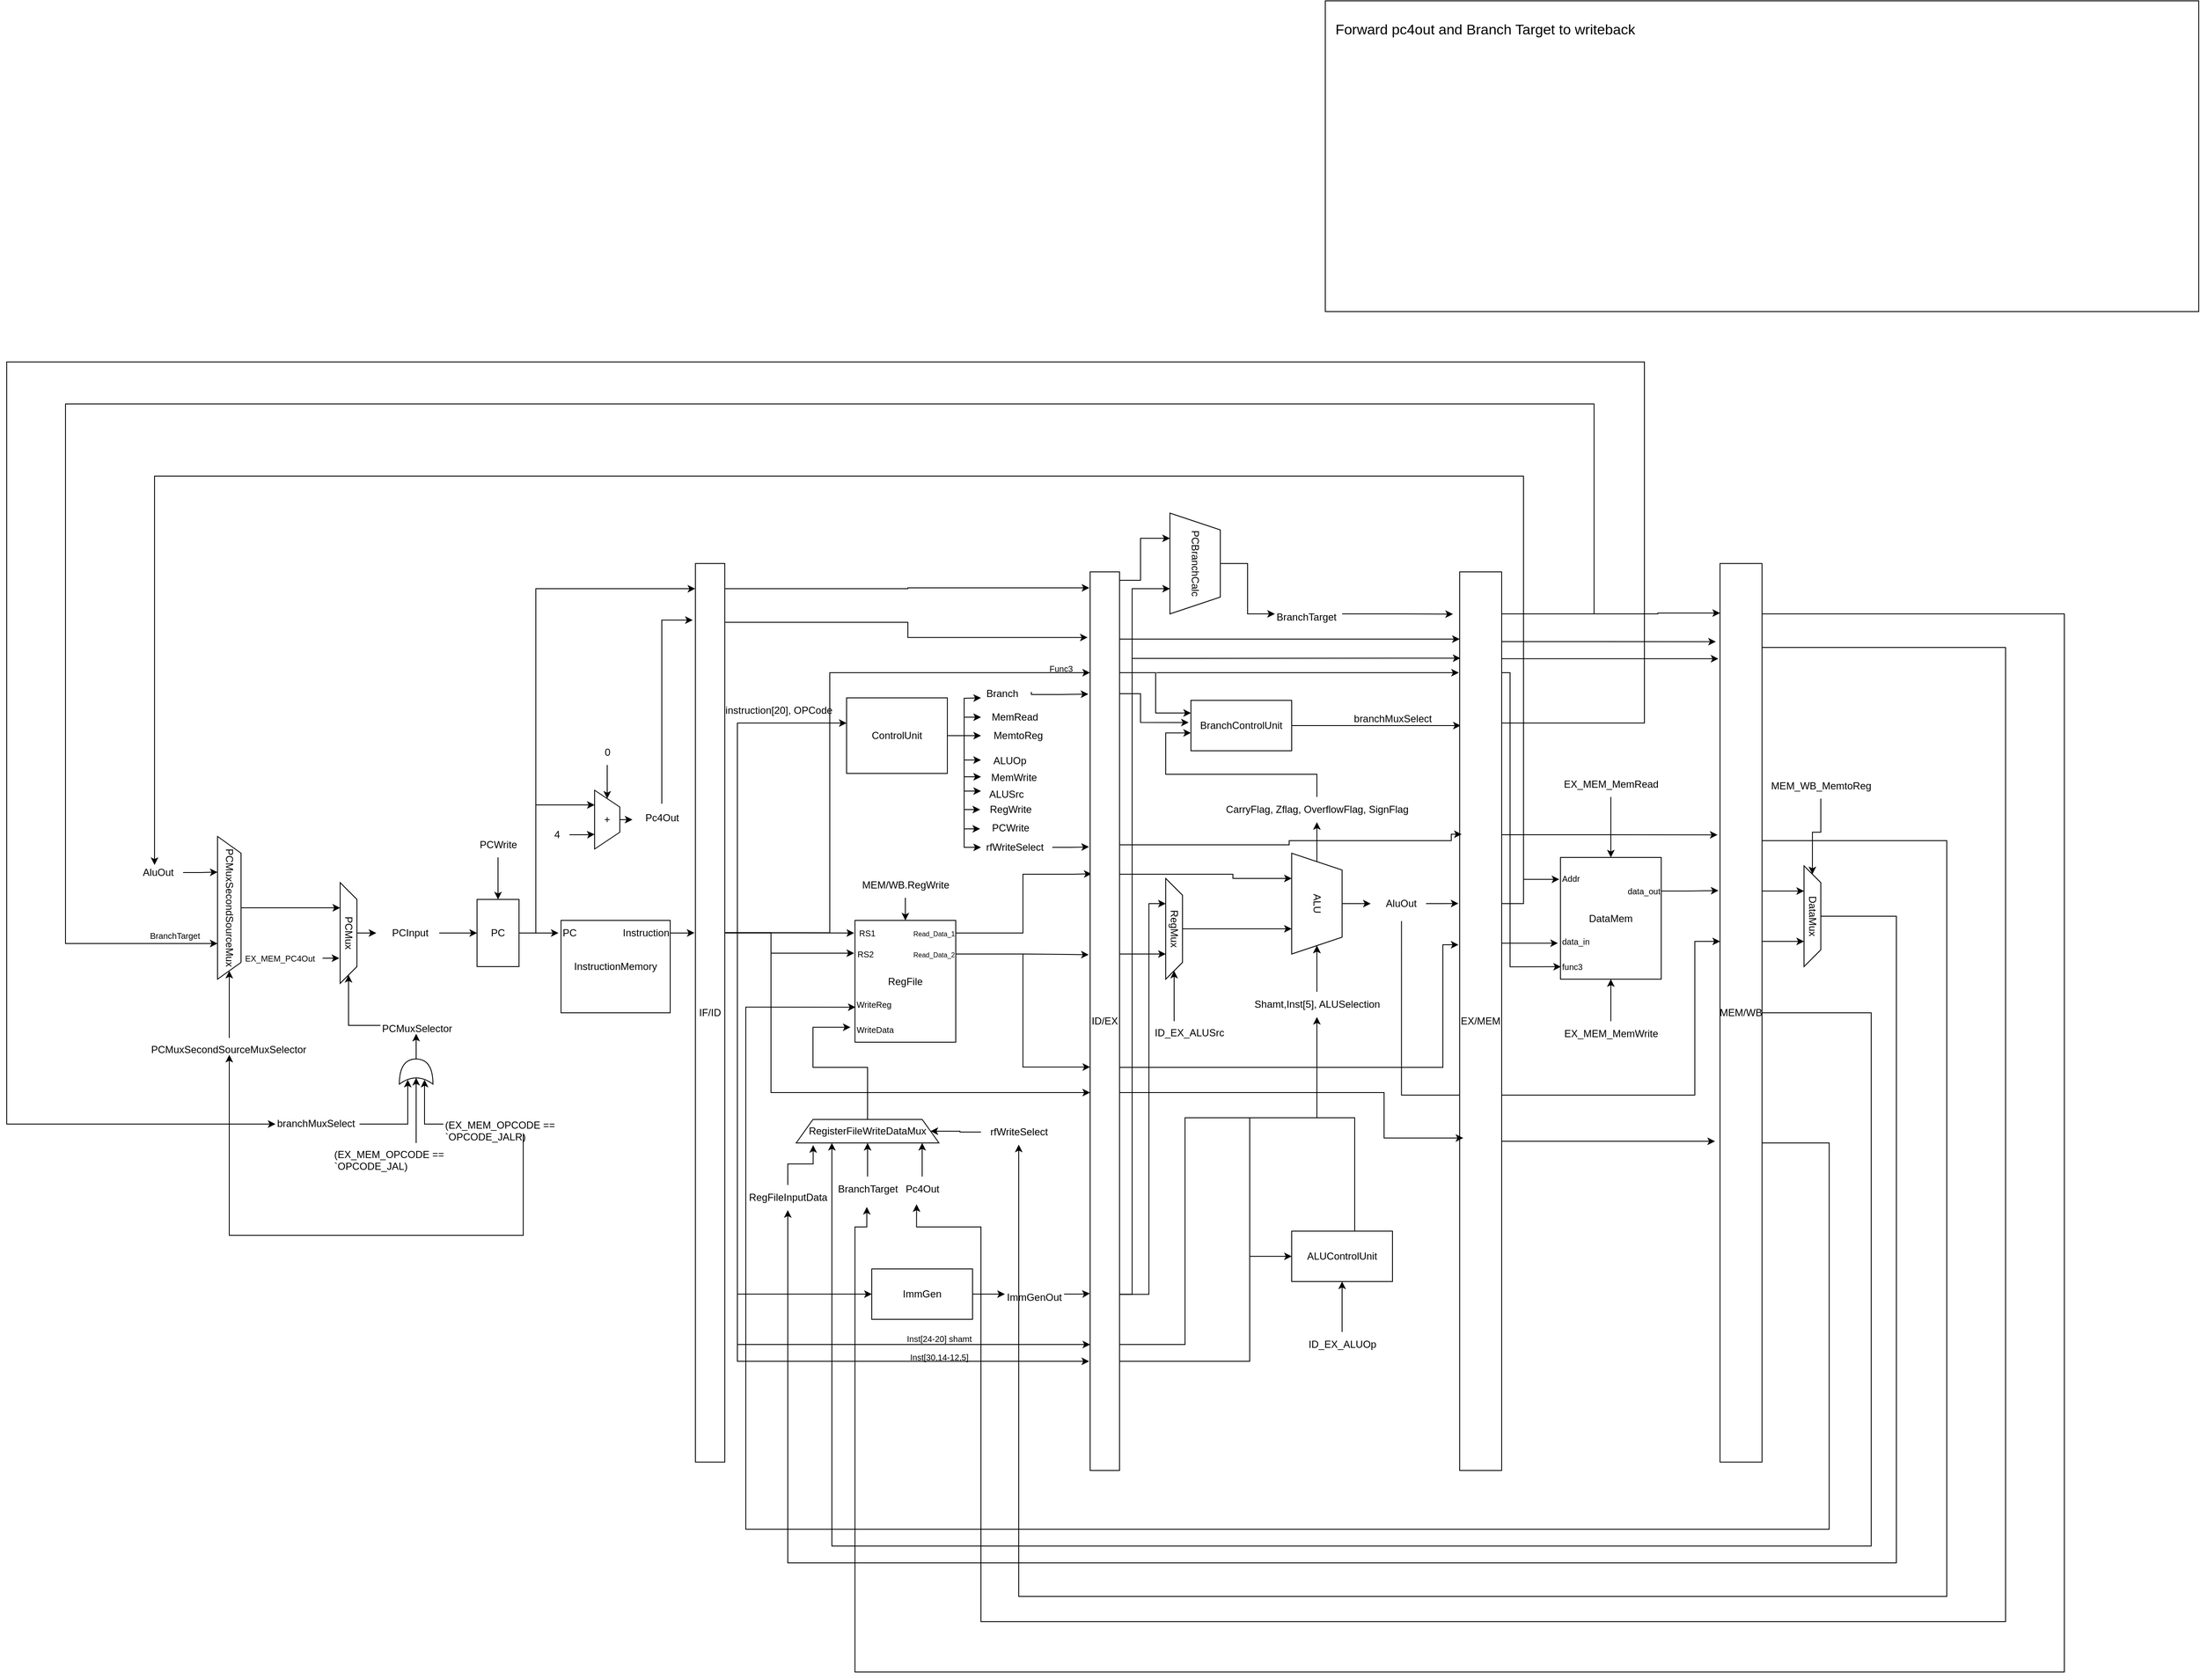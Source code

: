 <mxfile version="22.1.3" type="device">
  <diagram name="Page-1" id="2C8_HGF7oX_tT-ZGbaq5">
    <mxGraphModel dx="6586" dy="4260" grid="1" gridSize="10" guides="1" tooltips="1" connect="1" arrows="1" fold="1" page="1" pageScale="1" pageWidth="850" pageHeight="1100" math="0" shadow="0">
      <root>
        <mxCell id="0" />
        <mxCell id="1" parent="0" />
        <mxCell id="W6QJv-phxzr0F3JCB7R2-3" style="edgeStyle=orthogonalEdgeStyle;rounded=0;orthogonalLoop=1;jettySize=auto;html=1;exitX=1;exitY=0.5;exitDx=0;exitDy=0;entryX=-0.023;entryY=0.136;entryDx=0;entryDy=0;entryPerimeter=0;" parent="1" source="W6QJv-phxzr0F3JCB7R2-2" target="W6QJv-phxzr0F3JCB7R2-16" edge="1">
          <mxGeometry relative="1" as="geometry">
            <mxPoint x="270" y="400" as="targetPoint" />
          </mxGeometry>
        </mxCell>
        <mxCell id="W6QJv-phxzr0F3JCB7R2-4" style="edgeStyle=orthogonalEdgeStyle;rounded=0;orthogonalLoop=1;jettySize=auto;html=1;exitX=1;exitY=0.5;exitDx=0;exitDy=0;entryX=0.25;entryY=1;entryDx=0;entryDy=0;" parent="1" source="W6QJv-phxzr0F3JCB7R2-2" target="W6QJv-phxzr0F3JCB7R2-5" edge="1">
          <mxGeometry relative="1" as="geometry">
            <mxPoint x="210" y="310" as="targetPoint" />
            <Array as="points">
              <mxPoint x="200" y="400" />
              <mxPoint x="200" y="248" />
            </Array>
          </mxGeometry>
        </mxCell>
        <mxCell id="W6QJv-phxzr0F3JCB7R2-2" value="PC" style="rounded=0;whiteSpace=wrap;html=1;" parent="1" vertex="1">
          <mxGeometry x="130" y="360" width="50" height="80" as="geometry" />
        </mxCell>
        <mxCell id="W6QJv-phxzr0F3JCB7R2-5" value="+" style="shape=trapezoid;perimeter=trapezoidPerimeter;whiteSpace=wrap;html=1;fixedSize=1;rotation=90;" parent="1" vertex="1">
          <mxGeometry x="250" y="250" width="70" height="30" as="geometry" />
        </mxCell>
        <mxCell id="W6QJv-phxzr0F3JCB7R2-7" style="edgeStyle=orthogonalEdgeStyle;rounded=0;orthogonalLoop=1;jettySize=auto;html=1;entryX=0.75;entryY=1;entryDx=0;entryDy=0;" parent="1" source="W6QJv-phxzr0F3JCB7R2-6" target="W6QJv-phxzr0F3JCB7R2-5" edge="1">
          <mxGeometry relative="1" as="geometry" />
        </mxCell>
        <mxCell id="W6QJv-phxzr0F3JCB7R2-6" value="4" style="text;html=1;align=center;verticalAlign=middle;resizable=0;points=[];autosize=1;strokeColor=none;fillColor=none;" parent="1" vertex="1">
          <mxGeometry x="210" y="268" width="30" height="30" as="geometry" />
        </mxCell>
        <mxCell id="W6QJv-phxzr0F3JCB7R2-9" style="edgeStyle=orthogonalEdgeStyle;rounded=0;orthogonalLoop=1;jettySize=auto;html=1;entryX=0.5;entryY=0;entryDx=0;entryDy=0;" parent="1" source="W6QJv-phxzr0F3JCB7R2-8" target="W6QJv-phxzr0F3JCB7R2-2" edge="1">
          <mxGeometry relative="1" as="geometry" />
        </mxCell>
        <mxCell id="W6QJv-phxzr0F3JCB7R2-8" value="PCWrite" style="text;html=1;align=center;verticalAlign=middle;resizable=0;points=[];autosize=1;strokeColor=none;fillColor=none;" parent="1" vertex="1">
          <mxGeometry x="120" y="280" width="70" height="30" as="geometry" />
        </mxCell>
        <mxCell id="W6QJv-phxzr0F3JCB7R2-11" style="edgeStyle=orthogonalEdgeStyle;rounded=0;orthogonalLoop=1;jettySize=auto;html=1;entryX=0;entryY=0.5;entryDx=0;entryDy=0;" parent="1" source="W6QJv-phxzr0F3JCB7R2-10" target="W6QJv-phxzr0F3JCB7R2-2" edge="1">
          <mxGeometry relative="1" as="geometry" />
        </mxCell>
        <mxCell id="W6QJv-phxzr0F3JCB7R2-10" value="PCInput" style="text;html=1;align=center;verticalAlign=middle;resizable=0;points=[];autosize=1;strokeColor=none;fillColor=none;" parent="1" vertex="1">
          <mxGeometry x="15" y="385" width="70" height="30" as="geometry" />
        </mxCell>
        <mxCell id="W6QJv-phxzr0F3JCB7R2-13" style="edgeStyle=orthogonalEdgeStyle;rounded=0;orthogonalLoop=1;jettySize=auto;html=1;" parent="1" source="W6QJv-phxzr0F3JCB7R2-12" target="W6QJv-phxzr0F3JCB7R2-5" edge="1">
          <mxGeometry relative="1" as="geometry" />
        </mxCell>
        <mxCell id="W6QJv-phxzr0F3JCB7R2-12" value="0" style="text;html=1;align=center;verticalAlign=middle;resizable=0;points=[];autosize=1;strokeColor=none;fillColor=none;" parent="1" vertex="1">
          <mxGeometry x="270" y="170" width="30" height="30" as="geometry" />
        </mxCell>
        <mxCell id="W6QJv-phxzr0F3JCB7R2-14" value="Pc4Out" style="text;html=1;align=center;verticalAlign=middle;resizable=0;points=[];autosize=1;strokeColor=none;fillColor=none;" parent="1" vertex="1">
          <mxGeometry x="320" y="248" width="60" height="30" as="geometry" />
        </mxCell>
        <mxCell id="W6QJv-phxzr0F3JCB7R2-15" style="edgeStyle=orthogonalEdgeStyle;rounded=0;orthogonalLoop=1;jettySize=auto;html=1;exitX=0.5;exitY=0;exitDx=0;exitDy=0;entryX=-0.083;entryY=0.567;entryDx=0;entryDy=0;entryPerimeter=0;" parent="1" source="W6QJv-phxzr0F3JCB7R2-5" target="W6QJv-phxzr0F3JCB7R2-14" edge="1">
          <mxGeometry relative="1" as="geometry" />
        </mxCell>
        <mxCell id="W6QJv-phxzr0F3JCB7R2-24" style="edgeStyle=orthogonalEdgeStyle;rounded=0;orthogonalLoop=1;jettySize=auto;html=1;exitX=1;exitY=0.5;exitDx=0;exitDy=0;" parent="1" source="W6QJv-phxzr0F3JCB7R2-21" edge="1">
          <mxGeometry relative="1" as="geometry">
            <mxPoint x="730" y="120" as="targetPoint" />
          </mxGeometry>
        </mxCell>
        <mxCell id="W6QJv-phxzr0F3JCB7R2-36" style="edgeStyle=orthogonalEdgeStyle;rounded=0;orthogonalLoop=1;jettySize=auto;html=1;exitX=1;exitY=0.5;exitDx=0;exitDy=0;" parent="1" source="W6QJv-phxzr0F3JCB7R2-21" target="W6QJv-phxzr0F3JCB7R2-26" edge="1">
          <mxGeometry relative="1" as="geometry" />
        </mxCell>
        <mxCell id="W6QJv-phxzr0F3JCB7R2-21" value="ControlUnit" style="rounded=0;whiteSpace=wrap;html=1;" parent="1" vertex="1">
          <mxGeometry x="570" y="120" width="120" height="90" as="geometry" />
        </mxCell>
        <mxCell id="W6QJv-phxzr0F3JCB7R2-23" value="instruction[20], OPCode" style="text;html=1;align=center;verticalAlign=middle;resizable=0;points=[];autosize=1;strokeColor=none;fillColor=none;" parent="1" vertex="1">
          <mxGeometry x="414" y="120" width="150" height="30" as="geometry" />
        </mxCell>
        <mxCell id="8ygQB4Aec48DxwsfryoU-63" style="edgeStyle=orthogonalEdgeStyle;rounded=0;orthogonalLoop=1;jettySize=auto;html=1;entryX=-0.022;entryY=0.439;entryDx=0;entryDy=0;entryPerimeter=0;exitX=0.997;exitY=0.111;exitDx=0;exitDy=0;exitPerimeter=0;" parent="1" source="8ygQB4Aec48DxwsfryoU-112" target="8ygQB4Aec48DxwsfryoU-62" edge="1">
          <mxGeometry relative="1" as="geometry">
            <Array as="points">
              <mxPoint x="895" y="115" />
              <mxPoint x="920" y="115" />
              <mxPoint x="920" y="149" />
            </Array>
          </mxGeometry>
        </mxCell>
        <mxCell id="W6QJv-phxzr0F3JCB7R2-25" value="Branch" style="text;html=1;align=center;verticalAlign=middle;resizable=0;points=[];autosize=1;strokeColor=none;fillColor=none;labelBorderColor=none;" parent="1" vertex="1">
          <mxGeometry x="725" y="100" width="60" height="30" as="geometry" />
        </mxCell>
        <mxCell id="W6QJv-phxzr0F3JCB7R2-26" value="MemRead" style="text;html=1;align=center;verticalAlign=middle;resizable=0;points=[];autosize=1;strokeColor=none;fillColor=none;" parent="1" vertex="1">
          <mxGeometry x="730" y="128" width="80" height="30" as="geometry" />
        </mxCell>
        <mxCell id="W6QJv-phxzr0F3JCB7R2-27" value="MemtoReg" style="text;html=1;align=center;verticalAlign=middle;resizable=0;points=[];autosize=1;strokeColor=none;fillColor=none;" parent="1" vertex="1">
          <mxGeometry x="734" y="150" width="80" height="30" as="geometry" />
        </mxCell>
        <mxCell id="W6QJv-phxzr0F3JCB7R2-28" value="ALUOp" style="text;html=1;align=center;verticalAlign=middle;resizable=0;points=[];autosize=1;strokeColor=none;fillColor=none;" parent="1" vertex="1">
          <mxGeometry x="734" y="180" width="60" height="30" as="geometry" />
        </mxCell>
        <mxCell id="W6QJv-phxzr0F3JCB7R2-29" value="MemWrite" style="text;html=1;align=center;verticalAlign=middle;resizable=0;points=[];autosize=1;strokeColor=none;fillColor=none;" parent="1" vertex="1">
          <mxGeometry x="729" y="200" width="80" height="30" as="geometry" />
        </mxCell>
        <mxCell id="W6QJv-phxzr0F3JCB7R2-30" value="ALUSrc" style="text;html=1;align=center;verticalAlign=middle;resizable=0;points=[];autosize=1;strokeColor=none;fillColor=none;" parent="1" vertex="1">
          <mxGeometry x="730" y="220" width="60" height="30" as="geometry" />
        </mxCell>
        <mxCell id="W6QJv-phxzr0F3JCB7R2-32" value="RegWrite" style="text;html=1;align=center;verticalAlign=middle;resizable=0;points=[];autosize=1;strokeColor=none;fillColor=none;" parent="1" vertex="1">
          <mxGeometry x="730" y="238" width="70" height="30" as="geometry" />
        </mxCell>
        <mxCell id="W6QJv-phxzr0F3JCB7R2-33" value="PCWrite" style="text;html=1;align=center;verticalAlign=middle;resizable=0;points=[];autosize=1;strokeColor=none;fillColor=none;" parent="1" vertex="1">
          <mxGeometry x="730" y="260" width="70" height="30" as="geometry" />
        </mxCell>
        <mxCell id="W6QJv-phxzr0F3JCB7R2-34" value="rfWriteSelect" style="text;html=1;align=center;verticalAlign=middle;resizable=0;points=[];autosize=1;strokeColor=none;fillColor=none;" parent="1" vertex="1">
          <mxGeometry x="725" y="283" width="90" height="30" as="geometry" />
        </mxCell>
        <mxCell id="W6QJv-phxzr0F3JCB7R2-37" style="edgeStyle=orthogonalEdgeStyle;rounded=0;orthogonalLoop=1;jettySize=auto;html=1;exitX=1;exitY=0.5;exitDx=0;exitDy=0;entryX=-0.05;entryY=0.567;entryDx=0;entryDy=0;entryPerimeter=0;" parent="1" source="W6QJv-phxzr0F3JCB7R2-21" edge="1">
          <mxGeometry relative="1" as="geometry">
            <mxPoint x="730.0" y="165.01" as="targetPoint" />
          </mxGeometry>
        </mxCell>
        <mxCell id="W6QJv-phxzr0F3JCB7R2-38" style="edgeStyle=orthogonalEdgeStyle;rounded=0;orthogonalLoop=1;jettySize=auto;html=1;exitX=1;exitY=0.5;exitDx=0;exitDy=0;entryX=-0.067;entryY=0.467;entryDx=0;entryDy=0;entryPerimeter=0;" parent="1" source="W6QJv-phxzr0F3JCB7R2-21" target="W6QJv-phxzr0F3JCB7R2-28" edge="1">
          <mxGeometry relative="1" as="geometry">
            <Array as="points">
              <mxPoint x="710" y="165" />
              <mxPoint x="710" y="194" />
            </Array>
          </mxGeometry>
        </mxCell>
        <mxCell id="W6QJv-phxzr0F3JCB7R2-39" style="edgeStyle=orthogonalEdgeStyle;rounded=0;orthogonalLoop=1;jettySize=auto;html=1;exitX=1;exitY=0.5;exitDx=0;exitDy=0;entryX=0.013;entryY=0.467;entryDx=0;entryDy=0;entryPerimeter=0;" parent="1" source="W6QJv-phxzr0F3JCB7R2-21" target="W6QJv-phxzr0F3JCB7R2-29" edge="1">
          <mxGeometry relative="1" as="geometry" />
        </mxCell>
        <mxCell id="W6QJv-phxzr0F3JCB7R2-40" style="edgeStyle=orthogonalEdgeStyle;rounded=0;orthogonalLoop=1;jettySize=auto;html=1;exitX=1;exitY=0.5;exitDx=0;exitDy=0;entryX=0;entryY=0.367;entryDx=0;entryDy=0;entryPerimeter=0;" parent="1" source="W6QJv-phxzr0F3JCB7R2-21" target="W6QJv-phxzr0F3JCB7R2-30" edge="1">
          <mxGeometry relative="1" as="geometry" />
        </mxCell>
        <mxCell id="W6QJv-phxzr0F3JCB7R2-41" style="edgeStyle=orthogonalEdgeStyle;rounded=0;orthogonalLoop=1;jettySize=auto;html=1;exitX=1;exitY=0.5;exitDx=0;exitDy=0;entryX=-0.014;entryY=0.5;entryDx=0;entryDy=0;entryPerimeter=0;" parent="1" source="W6QJv-phxzr0F3JCB7R2-21" target="W6QJv-phxzr0F3JCB7R2-32" edge="1">
          <mxGeometry relative="1" as="geometry">
            <Array as="points">
              <mxPoint x="710" y="165" />
              <mxPoint x="710" y="253" />
            </Array>
          </mxGeometry>
        </mxCell>
        <mxCell id="W6QJv-phxzr0F3JCB7R2-42" style="edgeStyle=orthogonalEdgeStyle;rounded=0;orthogonalLoop=1;jettySize=auto;html=1;exitX=1;exitY=0.5;exitDx=0;exitDy=0;entryX=-0.014;entryY=0.533;entryDx=0;entryDy=0;entryPerimeter=0;" parent="1" source="W6QJv-phxzr0F3JCB7R2-21" target="W6QJv-phxzr0F3JCB7R2-33" edge="1">
          <mxGeometry relative="1" as="geometry">
            <Array as="points">
              <mxPoint x="710" y="165" />
              <mxPoint x="710" y="276" />
            </Array>
          </mxGeometry>
        </mxCell>
        <mxCell id="W6QJv-phxzr0F3JCB7R2-43" style="edgeStyle=orthogonalEdgeStyle;rounded=0;orthogonalLoop=1;jettySize=auto;html=1;exitX=1;exitY=0.5;exitDx=0;exitDy=0;entryX=0;entryY=0.6;entryDx=0;entryDy=0;entryPerimeter=0;" parent="1" source="W6QJv-phxzr0F3JCB7R2-21" edge="1">
          <mxGeometry relative="1" as="geometry">
            <Array as="points">
              <mxPoint x="710" y="165" />
              <mxPoint x="710" y="298" />
            </Array>
            <mxPoint x="730" y="298" as="targetPoint" />
          </mxGeometry>
        </mxCell>
        <mxCell id="W6QJv-phxzr0F3JCB7R2-50" style="edgeStyle=orthogonalEdgeStyle;rounded=0;orthogonalLoop=1;jettySize=auto;html=1;entryX=-0.1;entryY=0.5;entryDx=0;entryDy=0;entryPerimeter=0;exitX=0.965;exitY=0.411;exitDx=0;exitDy=0;exitPerimeter=0;" parent="1" source="8ygQB4Aec48DxwsfryoU-107" target="W6QJv-phxzr0F3JCB7R2-51" edge="1">
          <mxGeometry relative="1" as="geometry">
            <mxPoint x="480" y="400" as="targetPoint" />
          </mxGeometry>
        </mxCell>
        <mxCell id="W6QJv-phxzr0F3JCB7R2-60" style="edgeStyle=orthogonalEdgeStyle;rounded=0;orthogonalLoop=1;jettySize=auto;html=1;entryX=0.5;entryY=0;entryDx=0;entryDy=0;" parent="1" source="W6QJv-phxzr0F3JCB7R2-57" target="W6QJv-phxzr0F3JCB7R2-44" edge="1">
          <mxGeometry relative="1" as="geometry" />
        </mxCell>
        <mxCell id="W6QJv-phxzr0F3JCB7R2-57" value="MEM/WB.RegWrite" style="text;html=1;align=center;verticalAlign=middle;resizable=0;points=[];autosize=1;strokeColor=none;fillColor=none;" parent="1" vertex="1">
          <mxGeometry x="575" y="328" width="130" height="30" as="geometry" />
        </mxCell>
        <mxCell id="W6QJv-phxzr0F3JCB7R2-61" style="edgeStyle=orthogonalEdgeStyle;rounded=0;orthogonalLoop=1;jettySize=auto;html=1;entryX=-0.05;entryY=0.467;entryDx=0;entryDy=0;entryPerimeter=0;exitX=1.025;exitY=0.411;exitDx=0;exitDy=0;exitPerimeter=0;" parent="1" source="8ygQB4Aec48DxwsfryoU-107" target="W6QJv-phxzr0F3JCB7R2-52" edge="1">
          <mxGeometry relative="1" as="geometry">
            <Array as="points">
              <mxPoint x="480" y="400" />
              <mxPoint x="480" y="424" />
            </Array>
          </mxGeometry>
        </mxCell>
        <mxCell id="W6QJv-phxzr0F3JCB7R2-62" style="edgeStyle=orthogonalEdgeStyle;rounded=0;orthogonalLoop=1;jettySize=auto;html=1;entryX=-0.004;entryY=0.58;entryDx=0;entryDy=0;entryPerimeter=0;exitX=1.025;exitY=0.411;exitDx=0;exitDy=0;exitPerimeter=0;" parent="1" source="8ygQB4Aec48DxwsfryoU-107" target="8ygQB4Aec48DxwsfryoU-112" edge="1">
          <mxGeometry relative="1" as="geometry">
            <Array as="points">
              <mxPoint x="480" y="400" />
              <mxPoint x="480" y="590" />
              <mxPoint x="860" y="590" />
            </Array>
          </mxGeometry>
        </mxCell>
        <mxCell id="W6QJv-phxzr0F3JCB7R2-64" value="" style="group" parent="1" vertex="1" connectable="0">
          <mxGeometry x="580" y="385" width="120" height="145" as="geometry" />
        </mxCell>
        <mxCell id="W6QJv-phxzr0F3JCB7R2-44" value="RegFile" style="rounded=0;whiteSpace=wrap;html=1;" parent="W6QJv-phxzr0F3JCB7R2-64" vertex="1">
          <mxGeometry width="120" height="145" as="geometry" />
        </mxCell>
        <mxCell id="W6QJv-phxzr0F3JCB7R2-51" value="&lt;font style=&quot;font-size: 10px;&quot;&gt;RS1&lt;/font&gt;" style="text;html=1;align=left;verticalAlign=middle;resizable=0;points=[];autosize=1;strokeColor=none;fillColor=none;" parent="W6QJv-phxzr0F3JCB7R2-64" vertex="1">
          <mxGeometry x="3" width="40" height="30" as="geometry" />
        </mxCell>
        <mxCell id="W6QJv-phxzr0F3JCB7R2-52" value="&lt;font style=&quot;font-size: 10px;&quot;&gt;RS2&lt;br&gt;&lt;/font&gt;" style="text;html=1;align=left;verticalAlign=middle;resizable=0;points=[];autosize=1;strokeColor=none;fillColor=none;" parent="W6QJv-phxzr0F3JCB7R2-64" vertex="1">
          <mxGeometry x="1" y="25" width="40" height="30" as="geometry" />
        </mxCell>
        <mxCell id="W6QJv-phxzr0F3JCB7R2-53" value="&lt;font size=&quot;1&quot;&gt;WriteData&lt;/font&gt;" style="text;html=1;align=left;verticalAlign=middle;resizable=0;points=[];autosize=1;strokeColor=none;fillColor=none;" parent="W6QJv-phxzr0F3JCB7R2-64" vertex="1">
          <mxGeometry y="115" width="70" height="30" as="geometry" />
        </mxCell>
        <mxCell id="W6QJv-phxzr0F3JCB7R2-54" value="&lt;font style=&quot;font-size: 10px;&quot;&gt;WriteReg&lt;/font&gt;" style="text;html=1;align=left;verticalAlign=middle;resizable=0;points=[];autosize=1;strokeColor=none;fillColor=none;" parent="W6QJv-phxzr0F3JCB7R2-64" vertex="1">
          <mxGeometry y="85" width="70" height="30" as="geometry" />
        </mxCell>
        <mxCell id="W6QJv-phxzr0F3JCB7R2-55" value="&lt;font style=&quot;font-size: 8px;&quot;&gt;Read_Data_1&lt;/font&gt;" style="text;html=1;align=right;verticalAlign=middle;resizable=0;points=[];autosize=1;strokeColor=none;fillColor=none;" parent="W6QJv-phxzr0F3JCB7R2-64" vertex="1">
          <mxGeometry x="50" width="70" height="30" as="geometry" />
        </mxCell>
        <mxCell id="W6QJv-phxzr0F3JCB7R2-56" value="&lt;font style=&quot;font-size: 8px;&quot;&gt;Read_Data_2&lt;/font&gt;" style="text;html=1;align=right;verticalAlign=middle;resizable=0;points=[];autosize=1;strokeColor=none;fillColor=none;" parent="W6QJv-phxzr0F3JCB7R2-64" vertex="1">
          <mxGeometry x="50" y="25" width="70" height="30" as="geometry" />
        </mxCell>
        <mxCell id="W6QJv-phxzr0F3JCB7R2-65" value="" style="group" parent="1" vertex="1" connectable="0">
          <mxGeometry x="230" y="385" width="130" height="110" as="geometry" />
        </mxCell>
        <mxCell id="W6QJv-phxzr0F3JCB7R2-16" value="InstructionMemory" style="rounded=0;whiteSpace=wrap;html=1;" parent="W6QJv-phxzr0F3JCB7R2-65" vertex="1">
          <mxGeometry width="130" height="110" as="geometry" />
        </mxCell>
        <mxCell id="W6QJv-phxzr0F3JCB7R2-46" value="PC" style="text;html=1;align=left;verticalAlign=middle;resizable=0;points=[];autosize=1;strokeColor=none;fillColor=none;" parent="W6QJv-phxzr0F3JCB7R2-65" vertex="1">
          <mxGeometry width="40" height="30" as="geometry" />
        </mxCell>
        <mxCell id="W6QJv-phxzr0F3JCB7R2-47" value="Instruction" style="text;html=1;align=right;verticalAlign=middle;resizable=0;points=[];autosize=1;strokeColor=none;fillColor=none;" parent="W6QJv-phxzr0F3JCB7R2-65" vertex="1">
          <mxGeometry x="50" width="80" height="30" as="geometry" />
        </mxCell>
        <mxCell id="8ygQB4Aec48DxwsfryoU-5" style="edgeStyle=orthogonalEdgeStyle;rounded=0;orthogonalLoop=1;jettySize=auto;html=1;entryX=0;entryY=0.5;entryDx=0;entryDy=0;" parent="1" source="8ygQB4Aec48DxwsfryoU-3" target="8ygQB4Aec48DxwsfryoU-6" edge="1">
          <mxGeometry relative="1" as="geometry">
            <mxPoint x="749" y="830" as="targetPoint" />
          </mxGeometry>
        </mxCell>
        <mxCell id="8ygQB4Aec48DxwsfryoU-3" value="ImmGen" style="rounded=0;whiteSpace=wrap;html=1;" parent="1" vertex="1">
          <mxGeometry x="600" y="800" width="120" height="60" as="geometry" />
        </mxCell>
        <mxCell id="8ygQB4Aec48DxwsfryoU-4" style="edgeStyle=orthogonalEdgeStyle;rounded=0;orthogonalLoop=1;jettySize=auto;html=1;entryX=0;entryY=0.5;entryDx=0;entryDy=0;" parent="1" target="8ygQB4Aec48DxwsfryoU-3" edge="1">
          <mxGeometry relative="1" as="geometry">
            <mxPoint x="430" y="400" as="sourcePoint" />
            <Array as="points">
              <mxPoint x="426" y="400" />
              <mxPoint x="440" y="400" />
              <mxPoint x="440" y="830" />
            </Array>
          </mxGeometry>
        </mxCell>
        <mxCell id="8ygQB4Aec48DxwsfryoU-16" style="edgeStyle=orthogonalEdgeStyle;rounded=0;orthogonalLoop=1;jettySize=auto;html=1;entryX=0.75;entryY=1;entryDx=0;entryDy=0;exitX=0.999;exitY=0.804;exitDx=0;exitDy=0;exitPerimeter=0;" parent="1" source="8ygQB4Aec48DxwsfryoU-112" target="8ygQB4Aec48DxwsfryoU-14" edge="1">
          <mxGeometry relative="1" as="geometry">
            <Array as="points">
              <mxPoint x="910" y="830" />
              <mxPoint x="910" y="-10" />
            </Array>
          </mxGeometry>
        </mxCell>
        <mxCell id="8ygQB4Aec48DxwsfryoU-47" style="edgeStyle=orthogonalEdgeStyle;rounded=0;orthogonalLoop=1;jettySize=auto;html=1;entryX=0.25;entryY=1;entryDx=0;entryDy=0;exitX=1.006;exitY=0.804;exitDx=0;exitDy=0;exitPerimeter=0;" parent="1" source="8ygQB4Aec48DxwsfryoU-112" target="8ygQB4Aec48DxwsfryoU-45" edge="1">
          <mxGeometry relative="1" as="geometry">
            <Array as="points">
              <mxPoint x="930" y="830" />
              <mxPoint x="930" y="365" />
            </Array>
          </mxGeometry>
        </mxCell>
        <mxCell id="8ygQB4Aec48DxwsfryoU-6" value="ImmGenOut" style="text;whiteSpace=wrap;" parent="1" vertex="1">
          <mxGeometry x="758.5" y="820" width="70.5" height="20" as="geometry" />
        </mxCell>
        <mxCell id="8ygQB4Aec48DxwsfryoU-12" style="edgeStyle=orthogonalEdgeStyle;rounded=0;orthogonalLoop=1;jettySize=auto;html=1;exitX=1;exitY=0.5;exitDx=0;exitDy=0;" parent="1" source="8ygQB4Aec48DxwsfryoU-7" target="8ygQB4Aec48DxwsfryoU-56" edge="1">
          <mxGeometry relative="1" as="geometry">
            <mxPoint x="1235.0" y="770" as="targetPoint" />
            <Array as="points">
              <mxPoint x="1175" y="770" />
              <mxPoint x="1175" y="620" />
              <mxPoint x="1130" y="620" />
            </Array>
          </mxGeometry>
        </mxCell>
        <mxCell id="8ygQB4Aec48DxwsfryoU-7" value="ALUControlUnit" style="rounded=0;whiteSpace=wrap;html=1;" parent="1" vertex="1">
          <mxGeometry x="1100" y="755" width="120" height="60" as="geometry" />
        </mxCell>
        <mxCell id="8ygQB4Aec48DxwsfryoU-8" style="edgeStyle=orthogonalEdgeStyle;rounded=0;orthogonalLoop=1;jettySize=auto;html=1;exitX=1.004;exitY=0.411;exitDx=0;exitDy=0;exitPerimeter=0;entryX=-0.034;entryY=0.879;entryDx=0;entryDy=0;entryPerimeter=0;" parent="1" source="8ygQB4Aec48DxwsfryoU-107" target="8ygQB4Aec48DxwsfryoU-112" edge="1">
          <mxGeometry relative="1" as="geometry">
            <Array as="points">
              <mxPoint x="440" y="400" />
              <mxPoint x="440" y="910" />
              <mxPoint x="859" y="910" />
            </Array>
            <mxPoint x="1000" y="770" as="targetPoint" />
          </mxGeometry>
        </mxCell>
        <mxCell id="Q0VjhepSiJz43e8Nqczu-21" style="edgeStyle=orthogonalEdgeStyle;rounded=0;orthogonalLoop=1;jettySize=auto;html=1;entryX=0.5;entryY=1;entryDx=0;entryDy=0;" edge="1" parent="1" source="8ygQB4Aec48DxwsfryoU-9" target="8ygQB4Aec48DxwsfryoU-7">
          <mxGeometry relative="1" as="geometry" />
        </mxCell>
        <mxCell id="8ygQB4Aec48DxwsfryoU-9" value="ID_EX_ALUOp" style="text;html=1;align=center;verticalAlign=middle;resizable=0;points=[];autosize=1;strokeColor=none;fillColor=none;" parent="1" vertex="1">
          <mxGeometry x="1110" y="875" width="100" height="30" as="geometry" />
        </mxCell>
        <mxCell id="8ygQB4Aec48DxwsfryoU-18" style="edgeStyle=orthogonalEdgeStyle;rounded=0;orthogonalLoop=1;jettySize=auto;html=1;entryX=0;entryY=0.5;entryDx=0;entryDy=0;" parent="1" source="8ygQB4Aec48DxwsfryoU-14" target="8ygQB4Aec48DxwsfryoU-17" edge="1">
          <mxGeometry relative="1" as="geometry" />
        </mxCell>
        <mxCell id="8ygQB4Aec48DxwsfryoU-110" style="edgeStyle=orthogonalEdgeStyle;rounded=0;orthogonalLoop=1;jettySize=auto;html=1;exitX=-0.074;exitY=0.019;exitDx=0;exitDy=0;startArrow=classic;startFill=1;endArrow=none;endFill=0;entryX=1.003;entryY=0.029;entryDx=0;entryDy=0;entryPerimeter=0;exitPerimeter=0;" parent="1" edge="1">
          <mxGeometry relative="1" as="geometry">
            <mxPoint x="424.105" y="-9.97" as="targetPoint" />
            <mxPoint x="859.0" y="-10.97" as="sourcePoint" />
            <Array as="points">
              <mxPoint x="643" y="-10" />
            </Array>
          </mxGeometry>
        </mxCell>
        <mxCell id="8ygQB4Aec48DxwsfryoU-14" value="PCBranchCalc" style="shape=trapezoid;perimeter=trapezoidPerimeter;whiteSpace=wrap;html=1;fixedSize=1;rotation=90;" parent="1" vertex="1">
          <mxGeometry x="925" y="-70" width="120" height="60" as="geometry" />
        </mxCell>
        <mxCell id="8ygQB4Aec48DxwsfryoU-17" value="BranchTarget" style="text;whiteSpace=wrap;" parent="1" vertex="1">
          <mxGeometry x="1080" y="10" width="80" height="20" as="geometry" />
        </mxCell>
        <mxCell id="8ygQB4Aec48DxwsfryoU-105" style="edgeStyle=orthogonalEdgeStyle;rounded=0;orthogonalLoop=1;jettySize=auto;html=1;entryX=1;entryY=0.5;entryDx=0;entryDy=0;" parent="1" source="8ygQB4Aec48DxwsfryoU-19" target="8ygQB4Aec48DxwsfryoU-40" edge="1">
          <mxGeometry relative="1" as="geometry" />
        </mxCell>
        <mxCell id="8ygQB4Aec48DxwsfryoU-19" value="PCMuxSelector" style="text;whiteSpace=wrap;" parent="1" vertex="1">
          <mxGeometry x="15" y="500" width="85" height="20" as="geometry" />
        </mxCell>
        <mxCell id="8ygQB4Aec48DxwsfryoU-21" style="edgeStyle=orthogonalEdgeStyle;rounded=0;orthogonalLoop=1;jettySize=auto;html=1;entryX=0.5;entryY=1;entryDx=0;entryDy=0;" parent="1" source="8ygQB4Aec48DxwsfryoU-20" target="8ygQB4Aec48DxwsfryoU-19" edge="1">
          <mxGeometry relative="1" as="geometry" />
        </mxCell>
        <mxCell id="8ygQB4Aec48DxwsfryoU-20" value="" style="shape=xor;whiteSpace=wrap;html=1;rotation=-90;" parent="1" vertex="1">
          <mxGeometry x="42.5" y="545" width="30" height="40" as="geometry" />
        </mxCell>
        <mxCell id="8ygQB4Aec48DxwsfryoU-22" value="branchMuxSelect" style="text;whiteSpace=wrap;" parent="1" vertex="1">
          <mxGeometry x="-110" y="612.5" width="100" height="30" as="geometry" />
        </mxCell>
        <mxCell id="8ygQB4Aec48DxwsfryoU-24" value="(EX_MEM_OPCODE == `OPCODE_JAL)" style="text;whiteSpace=wrap;" parent="1" vertex="1">
          <mxGeometry x="-42.5" y="650" width="200" height="40" as="geometry" />
        </mxCell>
        <mxCell id="8ygQB4Aec48DxwsfryoU-26" style="edgeStyle=orthogonalEdgeStyle;rounded=0;orthogonalLoop=1;jettySize=auto;html=1;entryX=0.25;entryY=0.5;entryDx=0;entryDy=0;entryPerimeter=0;" parent="1" source="8ygQB4Aec48DxwsfryoU-24" target="8ygQB4Aec48DxwsfryoU-20" edge="1">
          <mxGeometry relative="1" as="geometry" />
        </mxCell>
        <mxCell id="8ygQB4Aec48DxwsfryoU-36" style="edgeStyle=orthogonalEdgeStyle;rounded=0;orthogonalLoop=1;jettySize=auto;html=1;entryX=0.5;entryY=1;entryDx=0;entryDy=0;" parent="1" source="8ygQB4Aec48DxwsfryoU-27" target="8ygQB4Aec48DxwsfryoU-31" edge="1">
          <mxGeometry relative="1" as="geometry">
            <Array as="points">
              <mxPoint x="185" y="760" />
              <mxPoint x="-165" y="760" />
            </Array>
          </mxGeometry>
        </mxCell>
        <mxCell id="8ygQB4Aec48DxwsfryoU-27" value="(EX_MEM_OPCODE == `OPCODE_JALR)" style="text;whiteSpace=wrap;" parent="1" vertex="1">
          <mxGeometry x="90" y="615" width="190" height="25" as="geometry" />
        </mxCell>
        <mxCell id="8ygQB4Aec48DxwsfryoU-30" style="edgeStyle=orthogonalEdgeStyle;rounded=0;orthogonalLoop=1;jettySize=auto;html=1;entryX=0.175;entryY=0.75;entryDx=0;entryDy=0;entryPerimeter=0;" parent="1" source="8ygQB4Aec48DxwsfryoU-27" target="8ygQB4Aec48DxwsfryoU-20" edge="1">
          <mxGeometry relative="1" as="geometry" />
        </mxCell>
        <mxCell id="8ygQB4Aec48DxwsfryoU-35" style="edgeStyle=orthogonalEdgeStyle;rounded=0;orthogonalLoop=1;jettySize=auto;html=1;entryX=1;entryY=0.5;entryDx=0;entryDy=0;" parent="1" source="8ygQB4Aec48DxwsfryoU-31" target="8ygQB4Aec48DxwsfryoU-34" edge="1">
          <mxGeometry relative="1" as="geometry" />
        </mxCell>
        <mxCell id="8ygQB4Aec48DxwsfryoU-31" value="PCMuxSecondSourceMuxSelector" style="text;whiteSpace=wrap;" parent="1" vertex="1">
          <mxGeometry x="-260" y="525" width="190" height="20" as="geometry" />
        </mxCell>
        <mxCell id="8ygQB4Aec48DxwsfryoU-33" style="edgeStyle=orthogonalEdgeStyle;rounded=0;orthogonalLoop=1;jettySize=auto;html=1;entryX=0.175;entryY=0.25;entryDx=0;entryDy=0;entryPerimeter=0;" parent="1" source="8ygQB4Aec48DxwsfryoU-22" target="8ygQB4Aec48DxwsfryoU-20" edge="1">
          <mxGeometry relative="1" as="geometry" />
        </mxCell>
        <mxCell id="8ygQB4Aec48DxwsfryoU-42" style="edgeStyle=orthogonalEdgeStyle;rounded=0;orthogonalLoop=1;jettySize=auto;html=1;exitX=0.5;exitY=0;exitDx=0;exitDy=0;entryX=0.25;entryY=1;entryDx=0;entryDy=0;" parent="1" source="8ygQB4Aec48DxwsfryoU-34" target="8ygQB4Aec48DxwsfryoU-40" edge="1">
          <mxGeometry relative="1" as="geometry" />
        </mxCell>
        <mxCell id="8ygQB4Aec48DxwsfryoU-34" value="PCMuxSecondSourceMux" style="shape=trapezoid;perimeter=trapezoidPerimeter;whiteSpace=wrap;html=1;fixedSize=1;rotation=90;" parent="1" vertex="1">
          <mxGeometry x="-250" y="356" width="170" height="28" as="geometry" />
        </mxCell>
        <mxCell id="8ygQB4Aec48DxwsfryoU-39" style="edgeStyle=orthogonalEdgeStyle;rounded=0;orthogonalLoop=1;jettySize=auto;html=1;entryX=0.25;entryY=1;entryDx=0;entryDy=0;" parent="1" source="8ygQB4Aec48DxwsfryoU-37" target="8ygQB4Aec48DxwsfryoU-34" edge="1">
          <mxGeometry relative="1" as="geometry" />
        </mxCell>
        <mxCell id="Q0VjhepSiJz43e8Nqczu-38" style="edgeStyle=orthogonalEdgeStyle;rounded=0;orthogonalLoop=1;jettySize=auto;html=1;endArrow=none;endFill=0;startArrow=classic;startFill=1;" edge="1" parent="1">
          <mxGeometry relative="1" as="geometry">
            <mxPoint x="1376" y="336" as="targetPoint" />
            <mxPoint x="-253.993" y="319" as="sourcePoint" />
            <Array as="points">
              <mxPoint x="-254" y="-144" />
              <mxPoint x="1376" y="-144" />
            </Array>
          </mxGeometry>
        </mxCell>
        <mxCell id="8ygQB4Aec48DxwsfryoU-37" value="AluOut" style="text;html=1;align=center;verticalAlign=middle;resizable=0;points=[];autosize=1;strokeColor=none;fillColor=none;" parent="1" vertex="1">
          <mxGeometry x="-280" y="313" width="60" height="30" as="geometry" />
        </mxCell>
        <mxCell id="8ygQB4Aec48DxwsfryoU-40" value="PCMux" style="shape=trapezoid;perimeter=trapezoidPerimeter;whiteSpace=wrap;html=1;fixedSize=1;rotation=90;" parent="1" vertex="1">
          <mxGeometry x="-83" y="390" width="120" height="20" as="geometry" />
        </mxCell>
        <mxCell id="8ygQB4Aec48DxwsfryoU-41" style="edgeStyle=orthogonalEdgeStyle;rounded=0;orthogonalLoop=1;jettySize=auto;html=1;exitX=0.5;exitY=0;exitDx=0;exitDy=0;entryX=-0.071;entryY=0.5;entryDx=0;entryDy=0;entryPerimeter=0;" parent="1" source="8ygQB4Aec48DxwsfryoU-40" target="W6QJv-phxzr0F3JCB7R2-10" edge="1">
          <mxGeometry relative="1" as="geometry" />
        </mxCell>
        <mxCell id="8ygQB4Aec48DxwsfryoU-52" style="edgeStyle=orthogonalEdgeStyle;rounded=0;orthogonalLoop=1;jettySize=auto;html=1;entryX=0.75;entryY=1;entryDx=0;entryDy=0;" parent="1" source="8ygQB4Aec48DxwsfryoU-45" target="8ygQB4Aec48DxwsfryoU-51" edge="1">
          <mxGeometry relative="1" as="geometry" />
        </mxCell>
        <mxCell id="8ygQB4Aec48DxwsfryoU-45" value="RegMux" style="shape=trapezoid;perimeter=trapezoidPerimeter;whiteSpace=wrap;html=1;fixedSize=1;rotation=90;" parent="1" vertex="1">
          <mxGeometry x="900" y="385" width="120" height="20" as="geometry" />
        </mxCell>
        <mxCell id="8ygQB4Aec48DxwsfryoU-48" style="edgeStyle=orthogonalEdgeStyle;rounded=0;orthogonalLoop=1;jettySize=auto;html=1;entryX=-0.049;entryY=0.426;entryDx=0;entryDy=0;entryPerimeter=0;" parent="1" source="W6QJv-phxzr0F3JCB7R2-56" target="8ygQB4Aec48DxwsfryoU-112" edge="1">
          <mxGeometry relative="1" as="geometry" />
        </mxCell>
        <mxCell id="8ygQB4Aec48DxwsfryoU-50" style="edgeStyle=orthogonalEdgeStyle;rounded=0;orthogonalLoop=1;jettySize=auto;html=1;entryX=1;entryY=0.5;entryDx=0;entryDy=0;" parent="1" source="8ygQB4Aec48DxwsfryoU-49" target="8ygQB4Aec48DxwsfryoU-45" edge="1">
          <mxGeometry relative="1" as="geometry" />
        </mxCell>
        <mxCell id="8ygQB4Aec48DxwsfryoU-49" value="ID_EX_ALUSrc" style="text;whiteSpace=wrap;" parent="1" vertex="1">
          <mxGeometry x="935" y="505" width="50" height="20" as="geometry" />
        </mxCell>
        <mxCell id="8ygQB4Aec48DxwsfryoU-58" style="edgeStyle=orthogonalEdgeStyle;rounded=0;orthogonalLoop=1;jettySize=auto;html=1;startArrow=classic;startFill=1;endArrow=none;endFill=0;" parent="1" source="8ygQB4Aec48DxwsfryoU-51" target="8ygQB4Aec48DxwsfryoU-56" edge="1">
          <mxGeometry relative="1" as="geometry" />
        </mxCell>
        <mxCell id="8ygQB4Aec48DxwsfryoU-51" value="ALU" style="shape=trapezoid;perimeter=trapezoidPerimeter;whiteSpace=wrap;html=1;fixedSize=1;rotation=90;" parent="1" vertex="1">
          <mxGeometry x="1070" y="335" width="120" height="60" as="geometry" />
        </mxCell>
        <mxCell id="8ygQB4Aec48DxwsfryoU-53" style="edgeStyle=orthogonalEdgeStyle;rounded=0;orthogonalLoop=1;jettySize=auto;html=1;entryX=0.047;entryY=0.336;entryDx=0;entryDy=0;entryPerimeter=0;" parent="1" source="W6QJv-phxzr0F3JCB7R2-55" target="8ygQB4Aec48DxwsfryoU-112" edge="1">
          <mxGeometry relative="1" as="geometry">
            <Array as="points">
              <mxPoint x="780" y="400" />
              <mxPoint x="780" y="330" />
              <mxPoint x="840" y="330" />
            </Array>
            <mxPoint x="850" y="330" as="targetPoint" />
          </mxGeometry>
        </mxCell>
        <mxCell id="8ygQB4Aec48DxwsfryoU-55" style="edgeStyle=orthogonalEdgeStyle;rounded=0;orthogonalLoop=1;jettySize=auto;html=1;entryX=0;entryY=0.5;entryDx=0;entryDy=0;startArrow=classic;startFill=1;endArrow=none;endFill=0;" parent="1" source="8ygQB4Aec48DxwsfryoU-54" target="8ygQB4Aec48DxwsfryoU-51" edge="1">
          <mxGeometry relative="1" as="geometry" />
        </mxCell>
        <mxCell id="8ygQB4Aec48DxwsfryoU-54" value="CarryFlag,&amp;nbsp;Zflag,&amp;nbsp;OverflowFlag,&amp;nbsp;SignFlag" style="text;html=1;align=center;verticalAlign=middle;resizable=0;points=[];autosize=1;strokeColor=none;fillColor=none;" parent="1" vertex="1">
          <mxGeometry x="1010" y="238" width="240" height="30" as="geometry" />
        </mxCell>
        <mxCell id="Q0VjhepSiJz43e8Nqczu-28" value="" style="edgeStyle=orthogonalEdgeStyle;rounded=0;orthogonalLoop=1;jettySize=auto;html=1;" edge="1" parent="1" source="8ygQB4Aec48DxwsfryoU-56" target="8ygQB4Aec48DxwsfryoU-51">
          <mxGeometry relative="1" as="geometry" />
        </mxCell>
        <mxCell id="8ygQB4Aec48DxwsfryoU-56" value="Shamt,Inst[5], ALUSelection" style="text;html=1;align=center;verticalAlign=middle;resizable=0;points=[];autosize=1;strokeColor=none;fillColor=none;" parent="1" vertex="1">
          <mxGeometry x="1045" y="470" width="170" height="30" as="geometry" />
        </mxCell>
        <mxCell id="8ygQB4Aec48DxwsfryoU-87" style="edgeStyle=orthogonalEdgeStyle;rounded=0;orthogonalLoop=1;jettySize=auto;html=1;exitX=0.512;exitY=1.192;exitDx=0;exitDy=0;exitPerimeter=0;" parent="1" source="8ygQB4Aec48DxwsfryoU-59" target="Q0VjhepSiJz43e8Nqczu-14" edge="1">
          <mxGeometry relative="1" as="geometry">
            <mxPoint x="1260" y="592.5" as="sourcePoint" />
            <mxPoint x="1630" y="642.5" as="targetPoint" />
            <Array as="points">
              <mxPoint x="1231" y="593" />
              <mxPoint x="1580" y="593" />
              <mxPoint x="1580" y="410" />
            </Array>
          </mxGeometry>
        </mxCell>
        <mxCell id="8ygQB4Aec48DxwsfryoU-59" value="AluOut" style="text;html=1;align=center;verticalAlign=middle;resizable=0;points=[];autosize=1;strokeColor=none;fillColor=none;" parent="1" vertex="1">
          <mxGeometry x="1200" y="350" width="60" height="30" as="geometry" />
        </mxCell>
        <mxCell id="8ygQB4Aec48DxwsfryoU-60" style="edgeStyle=orthogonalEdgeStyle;rounded=0;orthogonalLoop=1;jettySize=auto;html=1;entryX=-0.1;entryY=0.5;entryDx=0;entryDy=0;entryPerimeter=0;" parent="1" source="8ygQB4Aec48DxwsfryoU-51" target="8ygQB4Aec48DxwsfryoU-59" edge="1">
          <mxGeometry relative="1" as="geometry" />
        </mxCell>
        <mxCell id="8ygQB4Aec48DxwsfryoU-67" style="edgeStyle=orthogonalEdgeStyle;rounded=0;orthogonalLoop=1;jettySize=auto;html=1;exitX=1;exitY=0.5;exitDx=0;exitDy=0;entryX=0.024;entryY=0.171;entryDx=0;entryDy=0;entryPerimeter=0;" parent="1" source="8ygQB4Aec48DxwsfryoU-62" target="Q0VjhepSiJz43e8Nqczu-7" edge="1">
          <mxGeometry relative="1" as="geometry">
            <mxPoint x="1150" y="153.0" as="targetPoint" />
            <Array as="points">
              <mxPoint x="1280" y="153" />
              <mxPoint x="1280" y="153" />
            </Array>
          </mxGeometry>
        </mxCell>
        <mxCell id="8ygQB4Aec48DxwsfryoU-62" value="BranchControlUnit" style="whiteSpace=wrap;html=1;" parent="1" vertex="1">
          <mxGeometry x="980" y="123" width="120" height="60" as="geometry" />
        </mxCell>
        <mxCell id="8ygQB4Aec48DxwsfryoU-65" style="edgeStyle=orthogonalEdgeStyle;rounded=0;orthogonalLoop=1;jettySize=auto;html=1;entryX=0;entryY=0.645;entryDx=0;entryDy=0;entryPerimeter=0;" parent="1" source="8ygQB4Aec48DxwsfryoU-54" target="8ygQB4Aec48DxwsfryoU-62" edge="1">
          <mxGeometry relative="1" as="geometry">
            <Array as="points">
              <mxPoint x="1130" y="211" />
              <mxPoint x="950" y="211" />
              <mxPoint x="950" y="162" />
            </Array>
          </mxGeometry>
        </mxCell>
        <mxCell id="8ygQB4Aec48DxwsfryoU-66" style="edgeStyle=orthogonalEdgeStyle;rounded=0;orthogonalLoop=1;jettySize=auto;html=1;exitX=0.98;exitY=0.411;exitDx=0;exitDy=0;exitPerimeter=0;entryX=-0.007;entryY=0.113;entryDx=0;entryDy=0;entryPerimeter=0;" parent="1" edge="1">
          <mxGeometry relative="1" as="geometry">
            <mxPoint x="424.3" y="399.77" as="sourcePoint" />
            <mxPoint x="859.755" y="90.91" as="targetPoint" />
            <Array as="points">
              <mxPoint x="550" y="400" />
              <mxPoint x="550" y="90" />
              <mxPoint x="860" y="90" />
            </Array>
          </mxGeometry>
        </mxCell>
        <mxCell id="8ygQB4Aec48DxwsfryoU-68" value="branchMuxSelect" style="text;html=1;align=center;verticalAlign=middle;resizable=0;points=[];autosize=1;strokeColor=none;fillColor=none;" parent="1" vertex="1">
          <mxGeometry x="1160" y="130" width="120" height="30" as="geometry" />
        </mxCell>
        <mxCell id="8ygQB4Aec48DxwsfryoU-69" value="" style="group" parent="1" vertex="1" connectable="0">
          <mxGeometry x="1420" y="310" width="120" height="145" as="geometry" />
        </mxCell>
        <mxCell id="8ygQB4Aec48DxwsfryoU-70" value="DataMem" style="rounded=0;whiteSpace=wrap;html=1;" parent="8ygQB4Aec48DxwsfryoU-69" vertex="1">
          <mxGeometry width="120" height="145" as="geometry" />
        </mxCell>
        <mxCell id="8ygQB4Aec48DxwsfryoU-72" value="&lt;font style=&quot;font-size: 10px;&quot;&gt;Addr&lt;br&gt;&lt;/font&gt;" style="text;html=1;align=left;verticalAlign=middle;resizable=0;points=[];autosize=1;strokeColor=none;fillColor=none;" parent="8ygQB4Aec48DxwsfryoU-69" vertex="1">
          <mxGeometry y="10" width="40" height="30" as="geometry" />
        </mxCell>
        <mxCell id="8ygQB4Aec48DxwsfryoU-73" value="&lt;font size=&quot;1&quot;&gt;func3&lt;/font&gt;" style="text;html=1;align=left;verticalAlign=middle;resizable=0;points=[];autosize=1;strokeColor=none;fillColor=none;" parent="8ygQB4Aec48DxwsfryoU-69" vertex="1">
          <mxGeometry y="115" width="50" height="30" as="geometry" />
        </mxCell>
        <mxCell id="8ygQB4Aec48DxwsfryoU-74" value="&lt;font style=&quot;font-size: 10px;&quot;&gt;data_in&lt;/font&gt;" style="text;html=1;align=left;verticalAlign=middle;resizable=0;points=[];autosize=1;strokeColor=none;fillColor=none;" parent="8ygQB4Aec48DxwsfryoU-69" vertex="1">
          <mxGeometry y="85" width="60" height="30" as="geometry" />
        </mxCell>
        <mxCell id="8ygQB4Aec48DxwsfryoU-76" value="&lt;font style=&quot;font-size: 10px;&quot;&gt;data_out&lt;br&gt;&lt;/font&gt;" style="text;html=1;align=right;verticalAlign=middle;resizable=0;points=[];autosize=1;strokeColor=none;fillColor=none;" parent="8ygQB4Aec48DxwsfryoU-69" vertex="1">
          <mxGeometry x="60" y="25" width="60" height="30" as="geometry" />
        </mxCell>
        <mxCell id="8ygQB4Aec48DxwsfryoU-77" style="edgeStyle=orthogonalEdgeStyle;rounded=0;orthogonalLoop=1;jettySize=auto;html=1;entryX=-0.03;entryY=0.369;entryDx=0;entryDy=0;entryPerimeter=0;" parent="1" source="8ygQB4Aec48DxwsfryoU-59" target="Q0VjhepSiJz43e8Nqczu-7" edge="1">
          <mxGeometry relative="1" as="geometry" />
        </mxCell>
        <mxCell id="8ygQB4Aec48DxwsfryoU-82" style="edgeStyle=orthogonalEdgeStyle;rounded=0;orthogonalLoop=1;jettySize=auto;html=1;entryX=0.5;entryY=0;entryDx=0;entryDy=0;" parent="1" source="8ygQB4Aec48DxwsfryoU-79" target="8ygQB4Aec48DxwsfryoU-70" edge="1">
          <mxGeometry relative="1" as="geometry" />
        </mxCell>
        <mxCell id="8ygQB4Aec48DxwsfryoU-79" value="EX_MEM_MemRead" style="text;html=1;align=center;verticalAlign=middle;resizable=0;points=[];autosize=1;strokeColor=none;fillColor=none;" parent="1" vertex="1">
          <mxGeometry x="1410" y="208" width="140" height="30" as="geometry" />
        </mxCell>
        <mxCell id="8ygQB4Aec48DxwsfryoU-81" style="edgeStyle=orthogonalEdgeStyle;rounded=0;orthogonalLoop=1;jettySize=auto;html=1;entryX=0.5;entryY=1;entryDx=0;entryDy=0;" parent="1" source="8ygQB4Aec48DxwsfryoU-80" target="8ygQB4Aec48DxwsfryoU-70" edge="1">
          <mxGeometry relative="1" as="geometry" />
        </mxCell>
        <mxCell id="8ygQB4Aec48DxwsfryoU-80" value="EX_MEM_MemWrite" style="text;html=1;align=center;verticalAlign=middle;resizable=0;points=[];autosize=1;strokeColor=none;fillColor=none;" parent="1" vertex="1">
          <mxGeometry x="1410" y="505" width="140" height="30" as="geometry" />
        </mxCell>
        <mxCell id="Q0VjhepSiJz43e8Nqczu-17" style="edgeStyle=orthogonalEdgeStyle;rounded=0;orthogonalLoop=1;jettySize=auto;html=1;entryX=0.5;entryY=1;entryDx=0;entryDy=0;entryPerimeter=0;" edge="1" parent="1" source="8ygQB4Aec48DxwsfryoU-85" target="8ygQB4Aec48DxwsfryoU-101">
          <mxGeometry relative="1" as="geometry">
            <mxPoint x="1830" y="380" as="targetPoint" />
            <Array as="points">
              <mxPoint x="1820" y="380" />
              <mxPoint x="1820" y="1150" />
              <mxPoint x="500" y="1150" />
            </Array>
          </mxGeometry>
        </mxCell>
        <mxCell id="8ygQB4Aec48DxwsfryoU-85" value="DataMux" style="shape=trapezoid;perimeter=trapezoidPerimeter;whiteSpace=wrap;html=1;fixedSize=1;rotation=90;" parent="1" vertex="1">
          <mxGeometry x="1660" y="370" width="120" height="20" as="geometry" />
        </mxCell>
        <mxCell id="8ygQB4Aec48DxwsfryoU-86" style="edgeStyle=orthogonalEdgeStyle;rounded=0;orthogonalLoop=1;jettySize=auto;html=1;entryX=-0.038;entryY=0.364;entryDx=0;entryDy=0;entryPerimeter=0;" parent="1" source="8ygQB4Aec48DxwsfryoU-76" target="Q0VjhepSiJz43e8Nqczu-14" edge="1">
          <mxGeometry relative="1" as="geometry" />
        </mxCell>
        <mxCell id="8ygQB4Aec48DxwsfryoU-89" style="edgeStyle=orthogonalEdgeStyle;rounded=0;orthogonalLoop=1;jettySize=auto;html=1;entryX=0;entryY=0.5;entryDx=0;entryDy=0;" parent="1" source="8ygQB4Aec48DxwsfryoU-88" target="8ygQB4Aec48DxwsfryoU-85" edge="1">
          <mxGeometry relative="1" as="geometry" />
        </mxCell>
        <mxCell id="8ygQB4Aec48DxwsfryoU-88" value="MEM_WB_MemtoReg" style="text;html=1;align=center;verticalAlign=middle;resizable=0;points=[];autosize=1;strokeColor=none;fillColor=none;" parent="1" vertex="1">
          <mxGeometry x="1660" y="210" width="140" height="30" as="geometry" />
        </mxCell>
        <mxCell id="8ygQB4Aec48DxwsfryoU-92" value="RegisterFileWriteDataMux" style="shape=trapezoid;perimeter=trapezoidPerimeter;whiteSpace=wrap;html=1;fixedSize=1;rotation=0;" parent="1" vertex="1">
          <mxGeometry x="510" y="622" width="170" height="28" as="geometry" />
        </mxCell>
        <mxCell id="8ygQB4Aec48DxwsfryoU-93" style="edgeStyle=orthogonalEdgeStyle;rounded=0;orthogonalLoop=1;jettySize=auto;html=1;exitX=0.5;exitY=0;exitDx=0;exitDy=0;entryX=-0.076;entryY=0.407;entryDx=0;entryDy=0;entryPerimeter=0;" parent="1" source="8ygQB4Aec48DxwsfryoU-92" target="W6QJv-phxzr0F3JCB7R2-53" edge="1">
          <mxGeometry relative="1" as="geometry">
            <Array as="points">
              <mxPoint x="595" y="560" />
              <mxPoint x="530" y="560" />
              <mxPoint x="530" y="512" />
            </Array>
          </mxGeometry>
        </mxCell>
        <mxCell id="8ygQB4Aec48DxwsfryoU-95" style="edgeStyle=orthogonalEdgeStyle;rounded=0;orthogonalLoop=1;jettySize=auto;html=1;" parent="1" source="8ygQB4Aec48DxwsfryoU-94" edge="1">
          <mxGeometry relative="1" as="geometry">
            <mxPoint x="660" y="650" as="targetPoint" />
          </mxGeometry>
        </mxCell>
        <mxCell id="8ygQB4Aec48DxwsfryoU-94" value="Pc4Out" style="text;html=1;align=center;verticalAlign=middle;resizable=0;points=[];autosize=1;strokeColor=none;fillColor=none;" parent="1" vertex="1">
          <mxGeometry x="630" y="690" width="60" height="30" as="geometry" />
        </mxCell>
        <mxCell id="8ygQB4Aec48DxwsfryoU-97" style="edgeStyle=orthogonalEdgeStyle;rounded=0;orthogonalLoop=1;jettySize=auto;html=1;entryX=0.5;entryY=1;entryDx=0;entryDy=0;" parent="1" source="8ygQB4Aec48DxwsfryoU-96" target="8ygQB4Aec48DxwsfryoU-92" edge="1">
          <mxGeometry relative="1" as="geometry" />
        </mxCell>
        <mxCell id="8ygQB4Aec48DxwsfryoU-96" value="BranchTarget" style="text;html=1;align=center;verticalAlign=middle;resizable=0;points=[];autosize=1;strokeColor=none;fillColor=none;" parent="1" vertex="1">
          <mxGeometry x="550" y="690" width="90" height="30" as="geometry" />
        </mxCell>
        <mxCell id="8ygQB4Aec48DxwsfryoU-101" value="RegFileInputData" style="text;html=1;align=center;verticalAlign=middle;resizable=0;points=[];autosize=1;strokeColor=none;fillColor=none;" parent="1" vertex="1">
          <mxGeometry x="440" y="700" width="120" height="30" as="geometry" />
        </mxCell>
        <mxCell id="8ygQB4Aec48DxwsfryoU-102" style="edgeStyle=orthogonalEdgeStyle;rounded=0;orthogonalLoop=1;jettySize=auto;html=1;entryX=0.119;entryY=1.096;entryDx=0;entryDy=0;entryPerimeter=0;" parent="1" source="8ygQB4Aec48DxwsfryoU-101" target="8ygQB4Aec48DxwsfryoU-92" edge="1">
          <mxGeometry relative="1" as="geometry" />
        </mxCell>
        <mxCell id="8ygQB4Aec48DxwsfryoU-104" style="edgeStyle=orthogonalEdgeStyle;rounded=0;orthogonalLoop=1;jettySize=auto;html=1;entryX=1;entryY=0.5;entryDx=0;entryDy=0;" parent="1" source="8ygQB4Aec48DxwsfryoU-103" target="8ygQB4Aec48DxwsfryoU-92" edge="1">
          <mxGeometry relative="1" as="geometry" />
        </mxCell>
        <mxCell id="8ygQB4Aec48DxwsfryoU-103" value="rfWriteSelect" style="text;html=1;align=center;verticalAlign=middle;resizable=0;points=[];autosize=1;strokeColor=none;fillColor=none;" parent="1" vertex="1">
          <mxGeometry x="730" y="622" width="90" height="30" as="geometry" />
        </mxCell>
        <mxCell id="8ygQB4Aec48DxwsfryoU-106" style="edgeStyle=orthogonalEdgeStyle;rounded=0;orthogonalLoop=1;jettySize=auto;html=1;exitX=1.143;exitY=0.411;exitDx=0;exitDy=0;exitPerimeter=0;" parent="1" source="8ygQB4Aec48DxwsfryoU-107" target="W6QJv-phxzr0F3JCB7R2-21" edge="1">
          <mxGeometry relative="1" as="geometry">
            <Array as="points">
              <mxPoint x="440" y="400" />
              <mxPoint x="440" y="150" />
            </Array>
          </mxGeometry>
        </mxCell>
        <mxCell id="Q0VjhepSiJz43e8Nqczu-45" style="edgeStyle=orthogonalEdgeStyle;rounded=0;orthogonalLoop=1;jettySize=auto;html=1;startArrow=classic;startFill=1;endArrow=none;endFill=0;exitX=-0.091;exitY=0.063;exitDx=0;exitDy=0;exitPerimeter=0;" edge="1" parent="1" source="8ygQB4Aec48DxwsfryoU-107">
          <mxGeometry relative="1" as="geometry">
            <mxPoint x="350" y="246" as="targetPoint" />
            <mxPoint x="370" y="30" as="sourcePoint" />
            <Array as="points">
              <mxPoint x="350" y="27" />
              <mxPoint x="350" y="246" />
            </Array>
          </mxGeometry>
        </mxCell>
        <mxCell id="8ygQB4Aec48DxwsfryoU-107" value="IF/ID" style="rounded=0;whiteSpace=wrap;html=1;" parent="1" vertex="1">
          <mxGeometry x="390" y="-40" width="35" height="1070" as="geometry" />
        </mxCell>
        <mxCell id="8ygQB4Aec48DxwsfryoU-109" style="edgeStyle=orthogonalEdgeStyle;rounded=0;orthogonalLoop=1;jettySize=auto;html=1;entryX=-0.006;entryY=0.028;entryDx=0;entryDy=0;entryPerimeter=0;" parent="1" source="W6QJv-phxzr0F3JCB7R2-2" target="8ygQB4Aec48DxwsfryoU-107" edge="1">
          <mxGeometry relative="1" as="geometry">
            <Array as="points">
              <mxPoint x="200" y="400" />
              <mxPoint x="200" y="-10" />
              <mxPoint x="387" y="-10" />
            </Array>
          </mxGeometry>
        </mxCell>
        <mxCell id="8ygQB4Aec48DxwsfryoU-111" style="edgeStyle=orthogonalEdgeStyle;rounded=0;orthogonalLoop=1;jettySize=auto;html=1;entryX=-0.032;entryY=0.411;entryDx=0;entryDy=0;entryPerimeter=0;" parent="1" source="W6QJv-phxzr0F3JCB7R2-47" target="8ygQB4Aec48DxwsfryoU-107" edge="1">
          <mxGeometry relative="1" as="geometry" />
        </mxCell>
        <mxCell id="Q0VjhepSiJz43e8Nqczu-5" style="edgeStyle=orthogonalEdgeStyle;rounded=0;orthogonalLoop=1;jettySize=auto;html=1;entryX=0.25;entryY=1;entryDx=0;entryDy=0;" edge="1" parent="1" source="8ygQB4Aec48DxwsfryoU-112" target="8ygQB4Aec48DxwsfryoU-51">
          <mxGeometry relative="1" as="geometry">
            <Array as="points">
              <mxPoint x="1030" y="330" />
              <mxPoint x="1030" y="335" />
            </Array>
          </mxGeometry>
        </mxCell>
        <mxCell id="Q0VjhepSiJz43e8Nqczu-8" style="edgeStyle=orthogonalEdgeStyle;rounded=0;orthogonalLoop=1;jettySize=auto;html=1;" edge="1" parent="1" source="8ygQB4Aec48DxwsfryoU-112">
          <mxGeometry relative="1" as="geometry">
            <mxPoint x="955" y="-70" as="targetPoint" />
            <Array as="points">
              <mxPoint x="920" y="-20" />
              <mxPoint x="920" y="-70" />
            </Array>
          </mxGeometry>
        </mxCell>
        <mxCell id="Q0VjhepSiJz43e8Nqczu-9" style="edgeStyle=orthogonalEdgeStyle;rounded=0;orthogonalLoop=1;jettySize=auto;html=1;entryX=0.75;entryY=1;entryDx=0;entryDy=0;" edge="1" parent="1" source="8ygQB4Aec48DxwsfryoU-112" target="8ygQB4Aec48DxwsfryoU-45">
          <mxGeometry relative="1" as="geometry">
            <Array as="points">
              <mxPoint x="910" y="425" />
              <mxPoint x="910" y="425" />
            </Array>
          </mxGeometry>
        </mxCell>
        <mxCell id="Q0VjhepSiJz43e8Nqczu-23" style="edgeStyle=orthogonalEdgeStyle;rounded=0;orthogonalLoop=1;jettySize=auto;html=1;entryX=0;entryY=0.5;entryDx=0;entryDy=0;" edge="1" parent="1" source="8ygQB4Aec48DxwsfryoU-112" target="8ygQB4Aec48DxwsfryoU-7">
          <mxGeometry relative="1" as="geometry">
            <Array as="points">
              <mxPoint x="1050" y="910" />
              <mxPoint x="1050" y="785" />
            </Array>
          </mxGeometry>
        </mxCell>
        <mxCell id="Q0VjhepSiJz43e8Nqczu-24" style="edgeStyle=orthogonalEdgeStyle;rounded=0;orthogonalLoop=1;jettySize=auto;html=1;startArrow=classic;startFill=1;endArrow=none;endFill=0;" edge="1" parent="1" source="8ygQB4Aec48DxwsfryoU-112">
          <mxGeometry relative="1" as="geometry">
            <mxPoint x="440" y="890" as="targetPoint" />
            <Array as="points">
              <mxPoint x="440" y="890" />
            </Array>
          </mxGeometry>
        </mxCell>
        <mxCell id="Q0VjhepSiJz43e8Nqczu-26" style="edgeStyle=orthogonalEdgeStyle;rounded=0;orthogonalLoop=1;jettySize=auto;html=1;endArrow=none;endFill=0;" edge="1" parent="1" source="8ygQB4Aec48DxwsfryoU-112">
          <mxGeometry relative="1" as="geometry">
            <mxPoint x="1130" y="620" as="targetPoint" />
            <Array as="points">
              <mxPoint x="1050" y="910" />
              <mxPoint x="1050" y="620" />
            </Array>
          </mxGeometry>
        </mxCell>
        <mxCell id="Q0VjhepSiJz43e8Nqczu-27" style="edgeStyle=orthogonalEdgeStyle;rounded=0;orthogonalLoop=1;jettySize=auto;html=1;endArrow=none;endFill=0;" edge="1" parent="1" source="8ygQB4Aec48DxwsfryoU-112">
          <mxGeometry relative="1" as="geometry">
            <mxPoint x="1050" y="620" as="targetPoint" />
            <Array as="points">
              <mxPoint x="973" y="890" />
              <mxPoint x="973" y="620" />
            </Array>
          </mxGeometry>
        </mxCell>
        <mxCell id="Q0VjhepSiJz43e8Nqczu-34" style="edgeStyle=orthogonalEdgeStyle;rounded=0;orthogonalLoop=1;jettySize=auto;html=1;entryX=0;entryY=0.25;entryDx=0;entryDy=0;" edge="1" parent="1" source="8ygQB4Aec48DxwsfryoU-112" target="8ygQB4Aec48DxwsfryoU-62">
          <mxGeometry relative="1" as="geometry">
            <Array as="points">
              <mxPoint x="938" y="90" />
              <mxPoint x="938" y="138" />
            </Array>
          </mxGeometry>
        </mxCell>
        <mxCell id="8ygQB4Aec48DxwsfryoU-112" value="ID/EX" style="rounded=0;whiteSpace=wrap;html=1;" parent="1" vertex="1">
          <mxGeometry x="860" y="-30" width="35" height="1070" as="geometry" />
        </mxCell>
        <mxCell id="Q0VjhepSiJz43e8Nqczu-2" style="edgeStyle=orthogonalEdgeStyle;rounded=0;orthogonalLoop=1;jettySize=auto;html=1;entryX=0;entryY=0.551;entryDx=0;entryDy=0;entryPerimeter=0;" edge="1" parent="1" source="W6QJv-phxzr0F3JCB7R2-56" target="8ygQB4Aec48DxwsfryoU-112">
          <mxGeometry relative="1" as="geometry" />
        </mxCell>
        <mxCell id="Q0VjhepSiJz43e8Nqczu-3" style="edgeStyle=orthogonalEdgeStyle;rounded=0;orthogonalLoop=1;jettySize=auto;html=1;entryX=-0.029;entryY=0.415;entryDx=0;entryDy=0;entryPerimeter=0;" edge="1" parent="1" source="8ygQB4Aec48DxwsfryoU-112" target="Q0VjhepSiJz43e8Nqczu-7">
          <mxGeometry relative="1" as="geometry">
            <mxPoint x="1420" y="413" as="targetPoint" />
            <Array as="points">
              <mxPoint x="1280" y="560" />
              <mxPoint x="1280" y="414" />
              <mxPoint x="1290" y="414" />
            </Array>
          </mxGeometry>
        </mxCell>
        <mxCell id="Q0VjhepSiJz43e8Nqczu-6" style="edgeStyle=orthogonalEdgeStyle;rounded=0;orthogonalLoop=1;jettySize=auto;html=1;entryX=-0.01;entryY=0.803;entryDx=0;entryDy=0;entryPerimeter=0;" edge="1" parent="1" source="8ygQB4Aec48DxwsfryoU-6" target="8ygQB4Aec48DxwsfryoU-112">
          <mxGeometry relative="1" as="geometry" />
        </mxCell>
        <mxCell id="Q0VjhepSiJz43e8Nqczu-36" style="edgeStyle=orthogonalEdgeStyle;rounded=0;orthogonalLoop=1;jettySize=auto;html=1;entryX=0.75;entryY=1;entryDx=0;entryDy=0;" edge="1" parent="1" source="Q0VjhepSiJz43e8Nqczu-7" target="8ygQB4Aec48DxwsfryoU-34">
          <mxGeometry relative="1" as="geometry">
            <Array as="points">
              <mxPoint x="1460" y="20" />
              <mxPoint x="1460" y="-230" />
              <mxPoint x="-360" y="-230" />
              <mxPoint x="-360" y="412" />
            </Array>
          </mxGeometry>
        </mxCell>
        <mxCell id="Q0VjhepSiJz43e8Nqczu-52" style="edgeStyle=orthogonalEdgeStyle;rounded=0;orthogonalLoop=1;jettySize=auto;html=1;entryX=0;entryY=0.5;entryDx=0;entryDy=0;" edge="1" parent="1" source="Q0VjhepSiJz43e8Nqczu-7" target="8ygQB4Aec48DxwsfryoU-22">
          <mxGeometry relative="1" as="geometry">
            <Array as="points">
              <mxPoint x="1520" y="150" />
              <mxPoint x="1520" y="-280" />
              <mxPoint x="-430" y="-280" />
              <mxPoint x="-430" y="627" />
            </Array>
          </mxGeometry>
        </mxCell>
        <mxCell id="Q0VjhepSiJz43e8Nqczu-53" style="edgeStyle=orthogonalEdgeStyle;rounded=0;orthogonalLoop=1;jettySize=auto;html=1;startArrow=classic;startFill=1;endArrow=none;endFill=0;" edge="1" parent="1">
          <mxGeometry relative="1" as="geometry">
            <mxPoint x="939" y="90.0" as="targetPoint" />
            <mxPoint x="1299.0" y="90.037" as="sourcePoint" />
            <Array as="points">
              <mxPoint x="1229" y="90" />
              <mxPoint x="1229" y="90" />
            </Array>
          </mxGeometry>
        </mxCell>
        <mxCell id="Q0VjhepSiJz43e8Nqczu-7" value="EX/MEM" style="rounded=0;whiteSpace=wrap;html=1;" vertex="1" parent="1">
          <mxGeometry x="1300" y="-30" width="50" height="1070" as="geometry" />
        </mxCell>
        <mxCell id="Q0VjhepSiJz43e8Nqczu-10" style="edgeStyle=orthogonalEdgeStyle;rounded=0;orthogonalLoop=1;jettySize=auto;html=1;entryX=-0.061;entryY=0.136;entryDx=0;entryDy=0;entryPerimeter=0;" edge="1" parent="1" target="8ygQB4Aec48DxwsfryoU-112">
          <mxGeometry relative="1" as="geometry">
            <mxPoint x="790" y="113.021" as="sourcePoint" />
            <mxPoint x="809.265" y="112.45" as="targetPoint" />
            <Array as="points">
              <mxPoint x="790" y="116" />
              <mxPoint x="825" y="116" />
            </Array>
          </mxGeometry>
        </mxCell>
        <mxCell id="Q0VjhepSiJz43e8Nqczu-11" style="edgeStyle=orthogonalEdgeStyle;rounded=0;orthogonalLoop=1;jettySize=auto;html=1;entryX=-0.035;entryY=0.536;entryDx=0;entryDy=0;entryPerimeter=0;" edge="1" parent="1" target="8ygQB4Aec48DxwsfryoU-72">
          <mxGeometry relative="1" as="geometry">
            <mxPoint x="1350" y="365" as="sourcePoint" />
            <mxPoint x="1416.8" y="332.61" as="targetPoint" />
            <Array as="points">
              <mxPoint x="1376" y="365" />
              <mxPoint x="1376" y="336" />
            </Array>
          </mxGeometry>
        </mxCell>
        <mxCell id="Q0VjhepSiJz43e8Nqczu-12" style="edgeStyle=orthogonalEdgeStyle;rounded=0;orthogonalLoop=1;jettySize=auto;html=1;entryX=-0.05;entryY=0.57;entryDx=0;entryDy=0;entryPerimeter=0;" edge="1" parent="1" source="Q0VjhepSiJz43e8Nqczu-7" target="8ygQB4Aec48DxwsfryoU-74">
          <mxGeometry relative="1" as="geometry">
            <Array as="points">
              <mxPoint x="1350" y="412" />
              <mxPoint x="1350" y="412" />
            </Array>
          </mxGeometry>
        </mxCell>
        <mxCell id="Q0VjhepSiJz43e8Nqczu-13" style="edgeStyle=orthogonalEdgeStyle;rounded=0;orthogonalLoop=1;jettySize=auto;html=1;entryX=0.086;entryY=0.63;entryDx=0;entryDy=0;entryPerimeter=0;" edge="1" parent="1" source="8ygQB4Aec48DxwsfryoU-112" target="Q0VjhepSiJz43e8Nqczu-7">
          <mxGeometry relative="1" as="geometry">
            <Array as="points">
              <mxPoint x="1210" y="590" />
              <mxPoint x="1210" y="644" />
            </Array>
          </mxGeometry>
        </mxCell>
        <mxCell id="Q0VjhepSiJz43e8Nqczu-15" style="edgeStyle=orthogonalEdgeStyle;rounded=0;orthogonalLoop=1;jettySize=auto;html=1;entryX=0.25;entryY=1;entryDx=0;entryDy=0;" edge="1" parent="1" source="Q0VjhepSiJz43e8Nqczu-14" target="8ygQB4Aec48DxwsfryoU-85">
          <mxGeometry relative="1" as="geometry">
            <Array as="points">
              <mxPoint x="1670" y="350" />
              <mxPoint x="1670" y="350" />
            </Array>
          </mxGeometry>
        </mxCell>
        <mxCell id="Q0VjhepSiJz43e8Nqczu-16" style="edgeStyle=orthogonalEdgeStyle;rounded=0;orthogonalLoop=1;jettySize=auto;html=1;entryX=0.75;entryY=1;entryDx=0;entryDy=0;" edge="1" parent="1" source="Q0VjhepSiJz43e8Nqczu-14" target="8ygQB4Aec48DxwsfryoU-85">
          <mxGeometry relative="1" as="geometry">
            <Array as="points">
              <mxPoint x="1680" y="410" />
              <mxPoint x="1680" y="410" />
            </Array>
          </mxGeometry>
        </mxCell>
        <mxCell id="Q0VjhepSiJz43e8Nqczu-32" style="edgeStyle=orthogonalEdgeStyle;rounded=0;orthogonalLoop=1;jettySize=auto;html=1;" edge="1" parent="1" source="Q0VjhepSiJz43e8Nqczu-14" target="8ygQB4Aec48DxwsfryoU-103">
          <mxGeometry relative="1" as="geometry">
            <Array as="points">
              <mxPoint x="1880" y="290" />
              <mxPoint x="1880" y="1190" />
              <mxPoint x="775" y="1190" />
            </Array>
          </mxGeometry>
        </mxCell>
        <mxCell id="Q0VjhepSiJz43e8Nqczu-41" style="edgeStyle=orthogonalEdgeStyle;rounded=0;orthogonalLoop=1;jettySize=auto;html=1;startArrow=classic;startFill=1;endArrow=none;endFill=0;" edge="1" parent="1">
          <mxGeometry relative="1" as="geometry">
            <mxPoint x="1460" y="19" as="targetPoint" />
            <mxPoint x="1610" y="19" as="sourcePoint" />
            <Array as="points">
              <mxPoint x="1536" y="19" />
              <mxPoint x="1460" y="20" />
            </Array>
          </mxGeometry>
        </mxCell>
        <mxCell id="Q0VjhepSiJz43e8Nqczu-59" style="edgeStyle=orthogonalEdgeStyle;rounded=0;orthogonalLoop=1;jettySize=auto;html=1;entryX=0.25;entryY=1;entryDx=0;entryDy=0;" edge="1" parent="1" source="Q0VjhepSiJz43e8Nqczu-14" target="8ygQB4Aec48DxwsfryoU-92">
          <mxGeometry relative="1" as="geometry">
            <Array as="points">
              <mxPoint x="1790" y="495" />
              <mxPoint x="1790" y="1130" />
              <mxPoint x="552" y="1130" />
            </Array>
          </mxGeometry>
        </mxCell>
        <mxCell id="Q0VjhepSiJz43e8Nqczu-14" value="MEM/WB" style="rounded=0;whiteSpace=wrap;html=1;" vertex="1" parent="1">
          <mxGeometry x="1610" y="-40" width="50" height="1070" as="geometry" />
        </mxCell>
        <mxCell id="Q0VjhepSiJz43e8Nqczu-18" style="edgeStyle=orthogonalEdgeStyle;rounded=0;orthogonalLoop=1;jettySize=auto;html=1;entryX=-0.12;entryY=0.643;entryDx=0;entryDy=0;entryPerimeter=0;" edge="1" parent="1" source="Q0VjhepSiJz43e8Nqczu-7" target="Q0VjhepSiJz43e8Nqczu-14">
          <mxGeometry relative="1" as="geometry">
            <Array as="points">
              <mxPoint x="1420" y="648" />
              <mxPoint x="1420" y="648" />
            </Array>
          </mxGeometry>
        </mxCell>
        <mxCell id="Q0VjhepSiJz43e8Nqczu-19" style="edgeStyle=orthogonalEdgeStyle;rounded=0;orthogonalLoop=1;jettySize=auto;html=1;entryX=0.01;entryY=0.611;entryDx=0;entryDy=0;entryPerimeter=0;" edge="1" parent="1" source="Q0VjhepSiJz43e8Nqczu-14" target="W6QJv-phxzr0F3JCB7R2-54">
          <mxGeometry relative="1" as="geometry">
            <Array as="points">
              <mxPoint x="1740" y="650" />
              <mxPoint x="1740" y="1110" />
              <mxPoint x="450" y="1110" />
              <mxPoint x="450" y="488" />
            </Array>
          </mxGeometry>
        </mxCell>
        <mxCell id="Q0VjhepSiJz43e8Nqczu-22" value="&lt;font style=&quot;font-size: 10px;&quot;&gt;Inst[30,14-12,5]&lt;/font&gt;" style="text;html=1;align=center;verticalAlign=middle;resizable=0;points=[];autosize=1;strokeColor=none;fillColor=none;" vertex="1" parent="1">
          <mxGeometry x="635" y="890" width="90" height="30" as="geometry" />
        </mxCell>
        <mxCell id="Q0VjhepSiJz43e8Nqczu-25" value="&lt;font style=&quot;font-size: 10px;&quot;&gt;Inst[24-20] shamt&lt;/font&gt;" style="text;html=1;align=center;verticalAlign=middle;resizable=0;points=[];autosize=1;strokeColor=none;fillColor=none;" vertex="1" parent="1">
          <mxGeometry x="630" y="868" width="100" height="30" as="geometry" />
        </mxCell>
        <mxCell id="Q0VjhepSiJz43e8Nqczu-29" style="edgeStyle=orthogonalEdgeStyle;rounded=0;orthogonalLoop=1;jettySize=auto;html=1;entryX=-0.039;entryY=0.306;entryDx=0;entryDy=0;entryPerimeter=0;" edge="1" parent="1" source="W6QJv-phxzr0F3JCB7R2-34" target="8ygQB4Aec48DxwsfryoU-112">
          <mxGeometry relative="1" as="geometry" />
        </mxCell>
        <mxCell id="Q0VjhepSiJz43e8Nqczu-30" style="edgeStyle=orthogonalEdgeStyle;rounded=0;orthogonalLoop=1;jettySize=auto;html=1;entryX=0.048;entryY=0.292;entryDx=0;entryDy=0;entryPerimeter=0;" edge="1" parent="1" source="8ygQB4Aec48DxwsfryoU-112" target="Q0VjhepSiJz43e8Nqczu-7">
          <mxGeometry relative="1" as="geometry">
            <Array as="points">
              <mxPoint x="1097" y="295" />
              <mxPoint x="1097" y="290" />
              <mxPoint x="1290" y="290" />
              <mxPoint x="1290" y="282" />
            </Array>
          </mxGeometry>
        </mxCell>
        <mxCell id="Q0VjhepSiJz43e8Nqczu-31" style="edgeStyle=orthogonalEdgeStyle;rounded=0;orthogonalLoop=1;jettySize=auto;html=1;entryX=-0.06;entryY=0.302;entryDx=0;entryDy=0;entryPerimeter=0;" edge="1" parent="1" source="Q0VjhepSiJz43e8Nqczu-7" target="Q0VjhepSiJz43e8Nqczu-14">
          <mxGeometry relative="1" as="geometry">
            <Array as="points">
              <mxPoint x="1420" y="283" />
              <mxPoint x="1420" y="283" />
            </Array>
          </mxGeometry>
        </mxCell>
        <mxCell id="Q0VjhepSiJz43e8Nqczu-33" value="&lt;font style=&quot;font-size: 10px;&quot;&gt;Func3&lt;/font&gt;" style="text;html=1;align=center;verticalAlign=middle;resizable=0;points=[];autosize=1;strokeColor=none;fillColor=none;" vertex="1" parent="1">
          <mxGeometry x="800" y="70" width="50" height="30" as="geometry" />
        </mxCell>
        <mxCell id="Q0VjhepSiJz43e8Nqczu-35" style="edgeStyle=orthogonalEdgeStyle;rounded=0;orthogonalLoop=1;jettySize=auto;html=1;entryX=-0.16;entryY=0.047;entryDx=0;entryDy=0;entryPerimeter=0;" edge="1" parent="1" source="8ygQB4Aec48DxwsfryoU-17" target="Q0VjhepSiJz43e8Nqczu-7">
          <mxGeometry relative="1" as="geometry" />
        </mxCell>
        <mxCell id="Q0VjhepSiJz43e8Nqczu-37" value="&lt;font style=&quot;font-size: 10px;&quot;&gt;BranchTarget&lt;br&gt;&lt;/font&gt;" style="text;html=1;align=center;verticalAlign=middle;resizable=0;points=[];autosize=1;strokeColor=none;fillColor=none;" vertex="1" parent="1">
          <mxGeometry x="-270" y="388" width="80" height="30" as="geometry" />
        </mxCell>
        <mxCell id="Q0VjhepSiJz43e8Nqczu-39" value="" style="whiteSpace=wrap;html=1;" vertex="1" parent="1">
          <mxGeometry x="1140" y="-710" width="1040" height="370" as="geometry" />
        </mxCell>
        <mxCell id="Q0VjhepSiJz43e8Nqczu-40" value="&lt;font style=&quot;font-size: 17px;&quot;&gt;Forward pc4out and Branch Target to writeback&lt;/font&gt;" style="text;html=1;align=center;verticalAlign=middle;resizable=0;points=[];autosize=1;strokeColor=none;fillColor=none;" vertex="1" parent="1">
          <mxGeometry x="1140" y="-690" width="380" height="30" as="geometry" />
        </mxCell>
        <mxCell id="Q0VjhepSiJz43e8Nqczu-42" style="edgeStyle=orthogonalEdgeStyle;rounded=0;orthogonalLoop=1;jettySize=auto;html=1;entryX=0.49;entryY=1.207;entryDx=0;entryDy=0;entryPerimeter=0;" edge="1" parent="1" source="Q0VjhepSiJz43e8Nqczu-14" target="8ygQB4Aec48DxwsfryoU-96">
          <mxGeometry relative="1" as="geometry">
            <Array as="points">
              <mxPoint x="2020" y="20" />
              <mxPoint x="2020" y="1280" />
              <mxPoint x="580" y="1280" />
              <mxPoint x="580" y="750" />
              <mxPoint x="594" y="750" />
            </Array>
          </mxGeometry>
        </mxCell>
        <mxCell id="Q0VjhepSiJz43e8Nqczu-46" style="edgeStyle=orthogonalEdgeStyle;rounded=0;orthogonalLoop=1;jettySize=auto;html=1;entryX=-0.086;entryY=0.073;entryDx=0;entryDy=0;entryPerimeter=0;" edge="1" parent="1" source="8ygQB4Aec48DxwsfryoU-107" target="8ygQB4Aec48DxwsfryoU-112">
          <mxGeometry relative="1" as="geometry">
            <Array as="points">
              <mxPoint x="643" y="30" />
              <mxPoint x="643" y="48" />
            </Array>
          </mxGeometry>
        </mxCell>
        <mxCell id="Q0VjhepSiJz43e8Nqczu-47" style="edgeStyle=orthogonalEdgeStyle;rounded=0;orthogonalLoop=1;jettySize=auto;html=1;" edge="1" parent="1" source="8ygQB4Aec48DxwsfryoU-112">
          <mxGeometry relative="1" as="geometry">
            <mxPoint x="1300" y="50" as="targetPoint" />
            <Array as="points">
              <mxPoint x="1299" y="50" />
            </Array>
          </mxGeometry>
        </mxCell>
        <mxCell id="Q0VjhepSiJz43e8Nqczu-48" style="edgeStyle=orthogonalEdgeStyle;rounded=0;orthogonalLoop=1;jettySize=auto;html=1;entryX=-0.1;entryY=0.087;entryDx=0;entryDy=0;entryPerimeter=0;" edge="1" parent="1" source="Q0VjhepSiJz43e8Nqczu-7" target="Q0VjhepSiJz43e8Nqczu-14">
          <mxGeometry relative="1" as="geometry">
            <Array as="points">
              <mxPoint x="1400" y="53" />
              <mxPoint x="1400" y="53" />
            </Array>
          </mxGeometry>
        </mxCell>
        <mxCell id="Q0VjhepSiJz43e8Nqczu-49" style="edgeStyle=orthogonalEdgeStyle;rounded=0;orthogonalLoop=1;jettySize=auto;html=1;entryX=0.389;entryY=1.1;entryDx=0;entryDy=0;entryPerimeter=0;" edge="1" parent="1" source="Q0VjhepSiJz43e8Nqczu-14" target="8ygQB4Aec48DxwsfryoU-94">
          <mxGeometry relative="1" as="geometry">
            <Array as="points">
              <mxPoint x="1950" y="60" />
              <mxPoint x="1950" y="1220" />
              <mxPoint x="730" y="1220" />
              <mxPoint x="730" y="750" />
              <mxPoint x="653" y="750" />
            </Array>
          </mxGeometry>
        </mxCell>
        <mxCell id="Q0VjhepSiJz43e8Nqczu-51" style="edgeStyle=orthogonalEdgeStyle;rounded=0;orthogonalLoop=1;jettySize=auto;html=1;" edge="1" parent="1">
          <mxGeometry relative="1" as="geometry">
            <mxPoint x="-54" y="430" as="sourcePoint" />
            <mxPoint x="-34" y="430" as="targetPoint" />
          </mxGeometry>
        </mxCell>
        <mxCell id="Q0VjhepSiJz43e8Nqczu-50" value="&lt;font style=&quot;font-size: 10px;&quot;&gt;EX_MEM_PC4Out&lt;/font&gt;" style="text;html=1;align=center;verticalAlign=middle;resizable=0;points=[];autosize=1;strokeColor=none;fillColor=none;" vertex="1" parent="1">
          <mxGeometry x="-160" y="415" width="110" height="30" as="geometry" />
        </mxCell>
        <mxCell id="Q0VjhepSiJz43e8Nqczu-55" style="edgeStyle=orthogonalEdgeStyle;rounded=0;orthogonalLoop=1;jettySize=auto;html=1;entryX=0.012;entryY=0.506;entryDx=0;entryDy=0;entryPerimeter=0;" edge="1" parent="1" source="Q0VjhepSiJz43e8Nqczu-7" target="8ygQB4Aec48DxwsfryoU-73">
          <mxGeometry relative="1" as="geometry">
            <Array as="points">
              <mxPoint x="1360" y="90" />
              <mxPoint x="1360" y="440" />
            </Array>
          </mxGeometry>
        </mxCell>
        <mxCell id="Q0VjhepSiJz43e8Nqczu-57" style="edgeStyle=orthogonalEdgeStyle;rounded=0;orthogonalLoop=1;jettySize=auto;html=1;entryX=0.018;entryY=0.096;entryDx=0;entryDy=0;entryPerimeter=0;" edge="1" parent="1" target="Q0VjhepSiJz43e8Nqczu-7">
          <mxGeometry relative="1" as="geometry">
            <mxPoint x="910" y="70" as="sourcePoint" />
            <Array as="points">
              <mxPoint x="980" y="73" />
              <mxPoint x="980" y="73" />
            </Array>
          </mxGeometry>
        </mxCell>
        <mxCell id="Q0VjhepSiJz43e8Nqczu-58" style="edgeStyle=orthogonalEdgeStyle;rounded=0;orthogonalLoop=1;jettySize=auto;html=1;entryX=-0.04;entryY=0.106;entryDx=0;entryDy=0;entryPerimeter=0;" edge="1" parent="1" source="Q0VjhepSiJz43e8Nqczu-7" target="Q0VjhepSiJz43e8Nqczu-14">
          <mxGeometry relative="1" as="geometry">
            <Array as="points">
              <mxPoint x="1480" y="73" />
            </Array>
          </mxGeometry>
        </mxCell>
      </root>
    </mxGraphModel>
  </diagram>
</mxfile>
